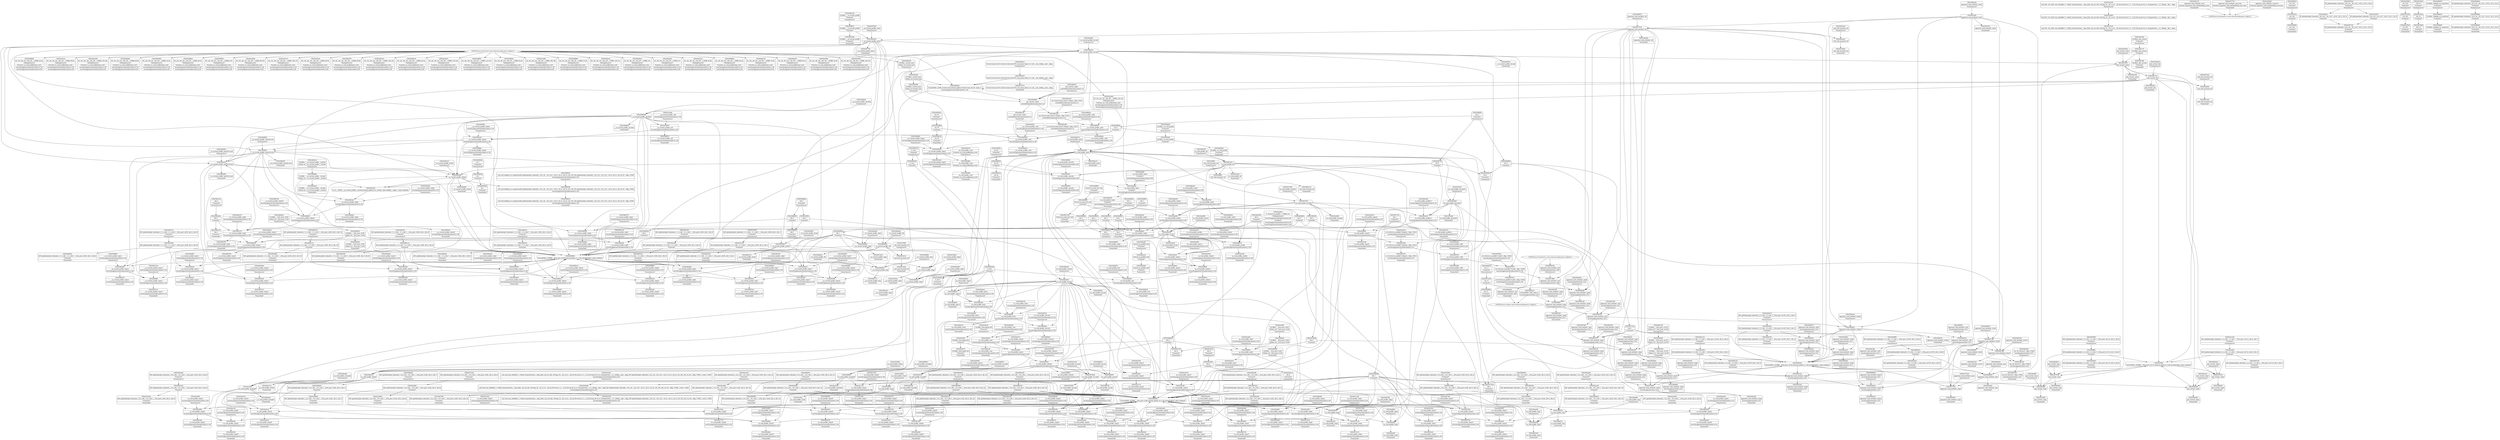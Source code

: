digraph {
	CE0x5405260 [shape=record,shape=Mrecord,label="{CE0x5405260|__aa_current_profile:_entry}"]
	CE0x54b7570 [shape=record,shape=Mrecord,label="{CE0x54b7570|aa_cred_profile:_tmp28|security/apparmor/include/context.h,100|*SummSource*}"]
	CE0x5484900 [shape=record,shape=Mrecord,label="{CE0x5484900|__aa_current_profile:_tmp1}"]
	CE0x548a6e0 [shape=record,shape=Mrecord,label="{CE0x548a6e0|__aa_current_profile:_tmp8|security/apparmor/include/context.h,138|*SummSink*}"]
	CE0x5481a10 [shape=record,shape=Mrecord,label="{CE0x5481a10|i64*_getelementptr_inbounds_(_5_x_i64_,_5_x_i64_*___llvm_gcov_ctr105,_i64_0,_i64_4)|*Constant*|*SummSource*}"]
	CE0x54cd0f0 [shape=record,shape=Mrecord,label="{CE0x54cd0f0|aa_cred_profile:_if.end}"]
	CE0x5485dc0 [shape=record,shape=Mrecord,label="{CE0x5485dc0|44:_i32,_48:_i16,_128:_i8*,_:_CMRE_4,8_|*MultipleSource*|Function::aa_cred_profile&Arg::cred::|security/apparmor/include/context.h,138|security/apparmor/include/context.h,99}"]
	CE0x54846f0 [shape=record,shape=Mrecord,label="{CE0x54846f0|aa_cred_profile:_tmp|*SummSource*}"]
	CE0x549bc80 [shape=record,shape=Mrecord,label="{CE0x549bc80|i64*_getelementptr_inbounds_(_16_x_i64_,_16_x_i64_*___llvm_gcov_ctr46,_i64_0,_i64_7)|*Constant*|*SummSource*}"]
	CE0x546eb70 [shape=record,shape=Mrecord,label="{CE0x546eb70|apparmor_task_setrlimit:_tmp|*SummSource*}"]
	CE0x54dd630 [shape=record,shape=Mrecord,label="{CE0x54dd630|aa_cred_profile:_lnot|security/apparmor/include/context.h,100|*SummSink*}"]
	CE0x54b6190 [shape=record,shape=Mrecord,label="{CE0x54b6190|aa_cred_profile:_tmp26|security/apparmor/include/context.h,100}"]
	CE0x5488820 [shape=record,shape=Mrecord,label="{CE0x5488820|__aa_current_profile:_call3|security/apparmor/include/context.h,138|*SummSource*}"]
	CE0x5405180 [shape=record,shape=Mrecord,label="{CE0x5405180|GLOBAL:___aa_current_profile|*Constant*|*SummSink*}"]
	CE0x54ce410 [shape=record,shape=Mrecord,label="{CE0x54ce410|aa_cred_profile:_tmp7|security/apparmor/include/context.h,100|*SummSink*}"]
	CE0x54af460 [shape=record,shape=Mrecord,label="{CE0x54af460|aa_cred_profile:_tmp12|security/apparmor/include/context.h,100|*SummSource*}"]
	CE0x5472600 [shape=record,shape=Mrecord,label="{CE0x5472600|i64*_getelementptr_inbounds_(_16_x_i64_,_16_x_i64_*___llvm_gcov_ctr46,_i64_0,_i64_4)|*Constant*|*SummSource*}"]
	CE0x54b09f0 [shape=record,shape=Mrecord,label="{CE0x54b09f0|%struct.aa_task_cxt*_null|*Constant*}"]
	CE0x54dafd0 [shape=record,shape=Mrecord,label="{CE0x54dafd0|aa_cred_profile:_lnot3|security/apparmor/include/context.h,100}"]
	CE0x5495250 [shape=record,shape=Mrecord,label="{CE0x5495250|i64*_getelementptr_inbounds_(_11_x_i64_,_11_x_i64_*___llvm_gcov_ctr58,_i64_0,_i64_8)|*Constant*|*SummSink*}"]
	CE0x54cd700 [shape=record,shape=Mrecord,label="{CE0x54cd700|aa_cred_profile:_do.body5|*SummSink*}"]
	CE0x54603f0 [shape=record,shape=Mrecord,label="{CE0x54603f0|apparmor_task_setrlimit:_tmp3|security/apparmor/lsm.c,612|*SummSource*}"]
	CE0x5481ce0 [shape=record,shape=Mrecord,label="{CE0x5481ce0|apparmor_task_setrlimit:_tmp9|security/apparmor/lsm.c,615}"]
	CE0x548d5b0 [shape=record,shape=Mrecord,label="{CE0x548d5b0|__aa_current_profile:_tmp4|security/apparmor/include/context.h,138}"]
	CE0x54cec90 [shape=record,shape=Mrecord,label="{CE0x54cec90|aa_cred_profile:_lor.rhs}"]
	CE0x54c5180 [shape=record,shape=Mrecord,label="{CE0x54c5180|void_(i8*,_i32,_i64)*_asm_sideeffect_1:_09ud2_0A.pushsection___bug_table,_22a_22_0A2:_09.long_1b_-_2b,_$_0:c_-_2b_0A_09.word_$_1:c_,_0_0A_09.org_2b+$_2:c_0A.popsection_,_i,i,i,_dirflag_,_fpsr_,_flags_|*SummSource*}"]
	CE0x549f810 [shape=record,shape=Mrecord,label="{CE0x549f810|__aa_current_profile:_call|security/apparmor/include/context.h,138|*SummSink*}"]
	CE0x5492260 [shape=record,shape=Mrecord,label="{CE0x5492260|__aa_current_profile:_call4|security/apparmor/include/context.h,138|*SummSink*}"]
	CE0x54860e0 [shape=record,shape=Mrecord,label="{CE0x54860e0|i64*_getelementptr_inbounds_(_11_x_i64_,_11_x_i64_*___llvm_gcov_ctr58,_i64_0,_i64_6)|*Constant*|*SummSink*}"]
	CE0x548e230 [shape=record,shape=Mrecord,label="{CE0x548e230|__aa_current_profile:_tmp5|security/apparmor/include/context.h,138|*SummSink*}"]
	CE0x54691b0 [shape=record,shape=Mrecord,label="{CE0x54691b0|apparmor_task_setrlimit:_mode|security/apparmor/lsm.c,612|*SummSource*}"]
	CE0x54b31c0 [shape=record,shape=Mrecord,label="{CE0x54b31c0|apparmor_task_setrlimit:_task|Function::apparmor_task_setrlimit&Arg::task::|*SummSink*}"]
	CE0x5468a00 [shape=record,shape=Mrecord,label="{CE0x5468a00|apparmor_task_setrlimit:_tmp7|security/apparmor/lsm.c,613}"]
	CE0x546c790 [shape=record,shape=Mrecord,label="{CE0x546c790|GLOBAL:___llvm_gcov_ctr105|Global_var:__llvm_gcov_ctr105|*SummSource*}"]
	CE0x54c7710 [shape=record,shape=Mrecord,label="{CE0x54c7710|aa_cred_profile:_tmp20|security/apparmor/include/context.h,100|*SummSink*}"]
	CE0x5492db0 [shape=record,shape=Mrecord,label="{CE0x5492db0|aa_cred_profile:_cred|Function::aa_cred_profile&Arg::cred::}"]
	CE0x54db5a0 [shape=record,shape=Mrecord,label="{CE0x54db5a0|aa_cred_profile:_lnot.ext|security/apparmor/include/context.h,100}"]
	CE0x5464aa0 [shape=record,shape=Mrecord,label="{CE0x5464aa0|apparmor_task_setrlimit:_if.then|*SummSource*}"]
	CE0x54b4300 [shape=record,shape=Mrecord,label="{CE0x54b4300|aa_cred_profile:_tmp23|security/apparmor/include/context.h,100|*SummSink*}"]
	CE0x546ca90 [shape=record,shape=Mrecord,label="{CE0x546ca90|_call_void_mcount()_#2|*SummSource*}"]
	CE0x54d8a00 [shape=record,shape=Mrecord,label="{CE0x54d8a00|aa_cred_profile:_tmp6|security/apparmor/include/context.h,100|*SummSink*}"]
	CE0x5494a00 [shape=record,shape=Mrecord,label="{CE0x5494a00|__aa_current_profile:_tmp21|security/apparmor/include/context.h,138}"]
	CE0x5498e80 [shape=record,shape=Mrecord,label="{CE0x5498e80|__aa_current_profile:_tmp16|security/apparmor/include/context.h,138|*SummSink*}"]
	CE0x5490a90 [shape=record,shape=Mrecord,label="{CE0x5490a90|get_current:_tmp2|*SummSink*}"]
	CE0x54dabe0 [shape=record,shape=Mrecord,label="{CE0x54dabe0|aa_cred_profile:_lnot2|security/apparmor/include/context.h,100|*SummSink*}"]
	CE0x54c7ef0 [shape=record,shape=Mrecord,label="{CE0x54c7ef0|aa_cred_profile:_tmp21|security/apparmor/include/context.h,100|*SummSink*}"]
	CE0x548e3a0 [shape=record,shape=Mrecord,label="{CE0x548e3a0|__aa_current_profile:_tmp8|security/apparmor/include/context.h,138}"]
	CE0x545fe90 [shape=record,shape=Mrecord,label="{CE0x545fe90|i32_138|*Constant*|*SummSink*}"]
	CE0x5485cf0 [shape=record,shape=Mrecord,label="{CE0x5485cf0|44:_i32,_48:_i16,_128:_i8*,_:_CMRE_0,4_|*MultipleSource*|Function::aa_cred_profile&Arg::cred::|security/apparmor/include/context.h,138|security/apparmor/include/context.h,99}"]
	CE0x548c470 [shape=record,shape=Mrecord,label="{CE0x548c470|__aa_current_profile:_tmp9|security/apparmor/include/context.h,138|*SummSource*}"]
	CE0x545fd10 [shape=record,shape=Mrecord,label="{CE0x545fd10|i32_138|*Constant*|*SummSource*}"]
	CE0x5471a40 [shape=record,shape=Mrecord,label="{CE0x5471a40|aa_cred_profile:_tmp8|security/apparmor/include/context.h,100|*SummSource*}"]
	CE0x54b0f80 [shape=record,shape=Mrecord,label="{CE0x54b0f80|%struct.aa_task_cxt*_null|*Constant*|*SummSource*}"]
	CE0x54db150 [shape=record,shape=Mrecord,label="{CE0x54db150|aa_cred_profile:_lnot3|security/apparmor/include/context.h,100|*SummSource*}"]
	CE0x5496f10 [shape=record,shape=Mrecord,label="{CE0x5496f10|i8*_getelementptr_inbounds_(_36_x_i8_,_36_x_i8_*_.str12,_i32_0,_i32_0)|*Constant*}"]
	CE0x546c720 [shape=record,shape=Mrecord,label="{CE0x546c720|i64_0|*Constant*|*SummSink*}"]
	CE0x54c69f0 [shape=record,shape=Mrecord,label="{CE0x54c69f0|aa_cred_profile:_tmp19|security/apparmor/include/context.h,100|*SummSource*}"]
	CE0x5492820 [shape=record,shape=Mrecord,label="{CE0x5492820|GLOBAL:_aa_cred_profile|*Constant*|*SummSource*}"]
	CE0x54d6f40 [shape=record,shape=Mrecord,label="{CE0x54d6f40|aa_cred_profile:_do.body5}"]
	CE0x549e490 [shape=record,shape=Mrecord,label="{CE0x549e490|GLOBAL:_current_task|Global_var:current_task|*SummSource*}"]
	CE0x548d840 [shape=record,shape=Mrecord,label="{CE0x548d840|__aa_current_profile:_tmp4|security/apparmor/include/context.h,138|*SummSink*}"]
	"CONST[source:0(mediator),value:2(dynamic)][purpose:{subject}]"
	CE0x54b0b50 [shape=record,shape=Mrecord,label="{CE0x54b0b50|aa_cred_profile:_tmp5|security/apparmor/include/context.h,99|*SummSink*}"]
	CE0x5468cd0 [shape=record,shape=Mrecord,label="{CE0x5468cd0|apparmor_task_setrlimit:_tmp8|security/apparmor/lsm.c,613|*SummSink*}"]
	CE0x5467400 [shape=record,shape=Mrecord,label="{CE0x5467400|apparmor_task_setrlimit:_cmp|security/apparmor/lsm.c,612|*SummSource*}"]
	CE0x54cdd40 [shape=record,shape=Mrecord,label="{CE0x54cdd40|aa_cred_profile:_tmp29|security/apparmor/include/context.h,100|*SummSink*}"]
	CE0x5492f80 [shape=record,shape=Mrecord,label="{CE0x5492f80|aa_cred_profile:_cred|Function::aa_cred_profile&Arg::cred::|*SummSink*}"]
	CE0x546cdd0 [shape=record,shape=Mrecord,label="{CE0x546cdd0|apparmor_task_setrlimit:_tmp8|security/apparmor/lsm.c,613|*SummSource*}"]
	CE0x5492020 [shape=record,shape=Mrecord,label="{CE0x5492020|__aa_current_profile:_call4|security/apparmor/include/context.h,138|*SummSource*}"]
	CE0x549f8d0 [shape=record,shape=Mrecord,label="{CE0x549f8d0|__aa_current_profile:_tobool|security/apparmor/include/context.h,138|*SummSink*}"]
	CE0x54c4d80 [shape=record,shape=Mrecord,label="{CE0x54c4d80|void_(i8*,_i32,_i64)*_asm_sideeffect_1:_09ud2_0A.pushsection___bug_table,_22a_22_0A2:_09.long_1b_-_2b,_$_0:c_-_2b_0A_09.word_$_1:c_,_0_0A_09.org_2b+$_2:c_0A.popsection_,_i,i,i,_dirflag_,_fpsr_,_flags_}"]
	CE0x54c41e0 [shape=record,shape=Mrecord,label="{CE0x54c41e0|_call_void_asm_sideeffect_1:_09ud2_0A.pushsection___bug_table,_22a_22_0A2:_09.long_1b_-_2b,_$_0:c_-_2b_0A_09.word_$_1:c_,_0_0A_09.org_2b+$_2:c_0A.popsection_,_i,i,i,_dirflag_,_fpsr_,_flags_(i8*_getelementptr_inbounds_(_36_x_i8_,_36_x_i8_*_.str12,_i32_0,_i32_0),_i32_100,_i64_12)_#2,_!dbg_!15490,_!srcloc_!15493|security/apparmor/include/context.h,100|*SummSink*}"]
	CE0x54914b0 [shape=record,shape=Mrecord,label="{CE0x54914b0|GLOBAL:_get_current|*Constant*|*SummSink*}"]
	CE0x54b1830 [shape=record,shape=Mrecord,label="{CE0x54b1830|aa_cred_profile:_tmp31|security/apparmor/include/context.h,100}"]
	CE0x54cf120 [shape=record,shape=Mrecord,label="{CE0x54cf120|44:_i32,_48:_i16,_128:_i8*,_:_CMRE_44,48_|*MultipleSource*|Function::aa_cred_profile&Arg::cred::|security/apparmor/include/context.h,138|security/apparmor/include/context.h,99}"]
	CE0x549ee10 [shape=record,shape=Mrecord,label="{CE0x549ee10|__aa_current_profile:_tmp3|*SummSink*}"]
	CE0x54cd840 [shape=record,shape=Mrecord,label="{CE0x54cd840|aa_cred_profile:_do.end10}"]
	CE0x546f9b0 [shape=record,shape=Mrecord,label="{CE0x546f9b0|__aa_current_profile:_land.lhs.true|*SummSource*}"]
	CE0x5486ff0 [shape=record,shape=Mrecord,label="{CE0x5486ff0|__aa_current_profile:_tmp12|security/apparmor/include/context.h,138}"]
	CE0x54b4e60 [shape=record,shape=Mrecord,label="{CE0x54b4e60|aa_cred_profile:_tmp24|security/apparmor/include/context.h,100|*SummSink*}"]
	CE0x548cd10 [shape=record,shape=Mrecord,label="{CE0x548cd10|__aa_current_profile:_land.lhs.true2}"]
	CE0x549d560 [shape=record,shape=Mrecord,label="{CE0x549d560|44:_i32,_48:_i16,_128:_i8*,_:_CMRE_24,28_|*MultipleSource*|Function::aa_cred_profile&Arg::cred::|security/apparmor/include/context.h,138|security/apparmor/include/context.h,99}"]
	CE0x54bd130 [shape=record,shape=Mrecord,label="{CE0x54bd130|44:_i32,_48:_i16,_128:_i8*,_:_CMRE_72,80_|*MultipleSource*|Function::aa_cred_profile&Arg::cred::|security/apparmor/include/context.h,138|security/apparmor/include/context.h,99}"]
	CE0x54615c0 [shape=record,shape=Mrecord,label="{CE0x54615c0|apparmor_task_setrlimit:_entry|*SummSink*}"]
	CE0x5477d30 [shape=record,shape=Mrecord,label="{CE0x5477d30|i64_1|*Constant*|*SummSink*}"]
	CE0x54c8c70 [shape=record,shape=Mrecord,label="{CE0x54c8c70|GLOBAL:_llvm.expect.i64|*Constant*|*SummSink*}"]
	CE0x5469060 [shape=record,shape=Mrecord,label="{CE0x5469060|i32_0|*Constant*|*SummSink*}"]
	CE0x54dc730 [shape=record,shape=Mrecord,label="{CE0x54dc730|i32_0|*Constant*}"]
	CE0x54c59a0 [shape=record,shape=Mrecord,label="{CE0x54c59a0|i32_100|*Constant*|*SummSink*}"]
	CE0x54bcef0 [shape=record,shape=Mrecord,label="{CE0x54bcef0|44:_i32,_48:_i16,_128:_i8*,_:_CMRE_64,72_|*MultipleSource*|Function::aa_cred_profile&Arg::cred::|security/apparmor/include/context.h,138|security/apparmor/include/context.h,99}"]
	CE0x5494030 [shape=record,shape=Mrecord,label="{CE0x5494030|i32_78|*Constant*|*SummSink*}"]
	CE0x548a550 [shape=record,shape=Mrecord,label="{CE0x548a550|__aa_current_profile:_tmp8|security/apparmor/include/context.h,138|*SummSource*}"]
	CE0x54c98c0 [shape=record,shape=Mrecord,label="{CE0x54c98c0|aa_cred_profile:_tobool4|security/apparmor/include/context.h,100|*SummSink*}"]
	CE0x546dbd0 [shape=record,shape=Mrecord,label="{CE0x546dbd0|i32_11|*Constant*|*SummSink*}"]
	CE0x54d8f20 [shape=record,shape=Mrecord,label="{CE0x54d8f20|aa_cred_profile:_tmp7|security/apparmor/include/context.h,100}"]
	CE0x54c83e0 [shape=record,shape=Mrecord,label="{CE0x54c83e0|_call_void_asm_sideeffect_1:_09ud2_0A.pushsection___bug_table,_22a_22_0A2:_09.long_1b_-_2b,_$_0:c_-_2b_0A_09.word_$_1:c_,_0_0A_09.org_2b+$_2:c_0A.popsection_,_i,i,i,_dirflag_,_fpsr_,_flags_(i8*_getelementptr_inbounds_(_36_x_i8_,_36_x_i8_*_.str12,_i32_0,_i32_0),_i32_100,_i64_12)_#2,_!dbg_!15490,_!srcloc_!15493|security/apparmor/include/context.h,100|*SummSource*}"]
	CE0x549e010 [shape=record,shape=Mrecord,label="{CE0x549e010|i64*_getelementptr_inbounds_(_11_x_i64_,_11_x_i64_*___llvm_gcov_ctr58,_i64_0,_i64_0)|*Constant*}"]
	"CONST[source:0(mediator),value:2(dynamic)][purpose:{object}]"
	CE0x54c9c50 [shape=record,shape=Mrecord,label="{CE0x54c9c50|i64_6|*Constant*|*SummSource*}"]
	CE0x54afb60 [shape=record,shape=Mrecord,label="{CE0x54afb60|aa_cred_profile:_tmp3|*SummSource*}"]
	CE0x54b59b0 [shape=record,shape=Mrecord,label="{CE0x54b59b0|i64*_getelementptr_inbounds_(_16_x_i64_,_16_x_i64_*___llvm_gcov_ctr46,_i64_0,_i64_12)|*Constant*}"]
	CE0x5499a30 [shape=record,shape=Mrecord,label="{CE0x5499a30|_call_void_lockdep_rcu_suspicious(i8*_getelementptr_inbounds_(_36_x_i8_,_36_x_i8_*_.str12,_i32_0,_i32_0),_i32_138,_i8*_getelementptr_inbounds_(_45_x_i8_,_45_x_i8_*_.str14,_i32_0,_i32_0))_#7,_!dbg_!15483|security/apparmor/include/context.h,138|*SummSink*}"]
	CE0x5472110 [shape=record,shape=Mrecord,label="{CE0x5472110|aa_cred_profile:_tmp9|security/apparmor/include/context.h,100|*SummSink*}"]
	CE0x54b1e50 [shape=record,shape=Mrecord,label="{CE0x54b1e50|i64*_getelementptr_inbounds_(_16_x_i64_,_16_x_i64_*___llvm_gcov_ctr46,_i64_0,_i64_15)|*Constant*}"]
	CE0x549dd40 [shape=record,shape=Mrecord,label="{CE0x549dd40|__aa_current_profile:_do.body}"]
	CE0x5483b90 [shape=record,shape=Mrecord,label="{CE0x5483b90|__aa_current_profile:_if.then}"]
	CE0x54b68c0 [shape=record,shape=Mrecord,label="{CE0x54b68c0|aa_cred_profile:_tmp27|security/apparmor/include/context.h,100|*SummSource*}"]
	CE0x548c370 [shape=record,shape=Mrecord,label="{CE0x548c370|__aa_current_profile:_tmp9|security/apparmor/include/context.h,138}"]
	CE0x547d240 [shape=record,shape=Mrecord,label="{CE0x547d240|__aa_current_profile:_tmp2}"]
	CE0x5480c40 [shape=record,shape=Mrecord,label="{CE0x5480c40|_ret_i32_%error.0,_!dbg_!15482|security/apparmor/lsm.c,615}"]
	CE0x54dd470 [shape=record,shape=Mrecord,label="{CE0x54dd470|aa_cred_profile:_lnot|security/apparmor/include/context.h,100|*SummSource*}"]
	CE0x546ee90 [shape=record,shape=Mrecord,label="{CE0x546ee90|apparmor_task_setrlimit:_bb|*SummSink*}"]
	CE0x548c270 [shape=record,shape=Mrecord,label="{CE0x548c270|i64_4|*Constant*|*SummSink*}"]
	CE0x5495ab0 [shape=record,shape=Mrecord,label="{CE0x5495ab0|i1_true|*Constant*}"]
	CE0x549cbf0 [shape=record,shape=Mrecord,label="{CE0x549cbf0|__aa_current_profile:_tmp17|security/apparmor/include/context.h,138|*SummSink*}"]
	CE0x54dc560 [shape=record,shape=Mrecord,label="{CE0x54dc560|aa_cred_profile:_tmp2}"]
	CE0x54b6a80 [shape=record,shape=Mrecord,label="{CE0x54b6a80|aa_cred_profile:_tmp27|security/apparmor/include/context.h,100|*SummSink*}"]
	CE0x54894c0 [shape=record,shape=Mrecord,label="{CE0x54894c0|__aa_current_profile:_tmp7|security/apparmor/include/context.h,138}"]
	CE0x5484480 [shape=record,shape=Mrecord,label="{CE0x5484480|i64*_getelementptr_inbounds_(_16_x_i64_,_16_x_i64_*___llvm_gcov_ctr46,_i64_0,_i64_0)|*Constant*|*SummSource*}"]
	CE0x5460460 [shape=record,shape=Mrecord,label="{CE0x5460460|GLOBAL:___llvm_gcov_ctr105|Global_var:__llvm_gcov_ctr105}"]
	CE0x546ebe0 [shape=record,shape=Mrecord,label="{CE0x546ebe0|COLLAPSED:_GCMRE___llvm_gcov_ctr105_internal_global_5_x_i64_zeroinitializer:_elem_0:default:}"]
	CE0x5473660 [shape=record,shape=Mrecord,label="{CE0x5473660|apparmor_task_setrlimit:_call|security/apparmor/lsm.c,609}"]
	CE0x547aa90 [shape=record,shape=Mrecord,label="{CE0x547aa90|__aa_current_profile:_call|security/apparmor/include/context.h,138|*SummSource*}"]
	CE0x54cdaf0 [shape=record,shape=Mrecord,label="{CE0x54cdaf0|aa_cred_profile:_tmp7|security/apparmor/include/context.h,100|*SummSource*}"]
	CE0x54b9040 [shape=record,shape=Mrecord,label="{CE0x54b9040|aa_cred_profile:_tmp30|security/apparmor/include/context.h,100}"]
	CE0x549cd60 [shape=record,shape=Mrecord,label="{CE0x549cd60|i64*_getelementptr_inbounds_(_11_x_i64_,_11_x_i64_*___llvm_gcov_ctr58,_i64_0,_i64_10)|*Constant*|*SummSink*}"]
	CE0x5470000 [shape=record,shape=Mrecord,label="{CE0x5470000|apparmor_task_setrlimit:_tmp6|security/apparmor/lsm.c,612}"]
	CE0x549bf20 [shape=record,shape=Mrecord,label="{CE0x549bf20|__aa_current_profile:_tmp20|security/apparmor/include/context.h,138|*SummSource*}"]
	CE0x54c7c10 [shape=record,shape=Mrecord,label="{CE0x54c7c10|aa_cred_profile:_tmp21|security/apparmor/include/context.h,100}"]
	CE0x54cc830 [shape=record,shape=Mrecord,label="{CE0x54cc830|aa_cred_profile:_tmp15|security/apparmor/include/context.h,100|*SummSink*}"]
	CE0x54c8e30 [shape=record,shape=Mrecord,label="{CE0x54c8e30|GLOBAL:_llvm.expect.i64|*Constant*|*SummSource*}"]
	CE0x546db10 [shape=record,shape=Mrecord,label="{CE0x546db10|apparmor_task_setrlimit:_if.then}"]
	CE0x546b4b0 [shape=record,shape=Mrecord,label="{CE0x546b4b0|__aa_current_profile:_bb|*SummSource*}"]
	CE0x5474c20 [shape=record,shape=Mrecord,label="{CE0x5474c20|aa_cred_profile:_do.cond|*SummSource*}"]
	CE0x5483490 [shape=record,shape=Mrecord,label="{CE0x5483490|i64*_getelementptr_inbounds_(_16_x_i64_,_16_x_i64_*___llvm_gcov_ctr46,_i64_0,_i64_1)|*Constant*|*SummSource*}"]
	CE0x547dd20 [shape=record,shape=Mrecord,label="{CE0x547dd20|_call_void_mcount()_#2|*SummSink*}"]
	CE0x546dc40 [shape=record,shape=Mrecord,label="{CE0x546dc40|i32_11|*Constant*|*SummSource*}"]
	CE0x54dbc80 [shape=record,shape=Mrecord,label="{CE0x54dbc80|aa_cred_profile:_conv|security/apparmor/include/context.h,100|*SummSource*}"]
	CE0x549ed00 [shape=record,shape=Mrecord,label="{CE0x549ed00|__aa_current_profile:_tmp3|*SummSource*}"]
	CE0x54ab1c0 [shape=record,shape=Mrecord,label="{CE0x54ab1c0|get_current:_tmp3|*SummSource*}"]
	CE0x549f490 [shape=record,shape=Mrecord,label="{CE0x549f490|aa_cred_profile:_security|security/apparmor/include/context.h,99|*SummSource*}"]
	CE0x5477da0 [shape=record,shape=Mrecord,label="{CE0x5477da0|apparmor_task_setrlimit:_tmp1|*SummSource*}"]
	CE0x5466f70 [shape=record,shape=Mrecord,label="{CE0x5466f70|apparmor_task_setrlimit:_bb|*SummSource*}"]
	CE0x546a360 [shape=record,shape=Mrecord,label="{CE0x546a360|apparmor_task_setrlimit:_tmp6|security/apparmor/lsm.c,612|*SummSink*}"]
	CE0x5474e10 [shape=record,shape=Mrecord,label="{CE0x5474e10|_call_void_mcount()_#2}"]
	CE0x549b200 [shape=record,shape=Mrecord,label="{CE0x549b200|aa_cred_profile:_tmp16|security/apparmor/include/context.h,100|*SummSink*}"]
	CE0x54ce230 [shape=record,shape=Mrecord,label="{CE0x54ce230|i64*_getelementptr_inbounds_(_16_x_i64_,_16_x_i64_*___llvm_gcov_ctr46,_i64_0,_i64_14)|*Constant*|*SummSource*}"]
	CE0x548ce30 [shape=record,shape=Mrecord,label="{CE0x548ce30|__aa_current_profile:_tobool|security/apparmor/include/context.h,138}"]
	CE0x5481fb0 [shape=record,shape=Mrecord,label="{CE0x5481fb0|i64*_getelementptr_inbounds_(_5_x_i64_,_5_x_i64_*___llvm_gcov_ctr105,_i64_0,_i64_3)|*Constant*}"]
	CE0x54cf560 [shape=record,shape=Mrecord,label="{CE0x54cf560|44:_i32,_48:_i16,_128:_i8*,_:_CMRE_52,56_|*MultipleSource*|Function::aa_cred_profile&Arg::cred::|security/apparmor/include/context.h,138|security/apparmor/include/context.h,99}"]
	CE0x546c800 [shape=record,shape=Mrecord,label="{CE0x546c800|GLOBAL:___llvm_gcov_ctr105|Global_var:__llvm_gcov_ctr105|*SummSink*}"]
	CE0x54943f0 [shape=record,shape=Mrecord,label="{CE0x54943f0|__aa_current_profile:_cred|security/apparmor/include/context.h,138|*SummSource*}"]
	CE0x5481640 [shape=record,shape=Mrecord,label="{CE0x5481640|apparmor_task_setrlimit:_error.0|*SummSource*}"]
	CE0x546f8e0 [shape=record,shape=Mrecord,label="{CE0x546f8e0|__aa_current_profile:_land.lhs.true}"]
	CE0x54ae7d0 [shape=record,shape=Mrecord,label="{CE0x54ae7d0|aa_cred_profile:_profile|security/apparmor/include/context.h,100|*SummSink*}"]
	CE0x5469140 [shape=record,shape=Mrecord,label="{CE0x5469140|apparmor_task_setrlimit:_mode|security/apparmor/lsm.c,612|*SummSink*}"]
	CE0x54daae0 [shape=record,shape=Mrecord,label="{CE0x54daae0|aa_cred_profile:_lnot2|security/apparmor/include/context.h,100|*SummSource*}"]
	CE0x54db310 [shape=record,shape=Mrecord,label="{CE0x54db310|aa_cred_profile:_lnot3|security/apparmor/include/context.h,100|*SummSink*}"]
	CE0x54912d0 [shape=record,shape=Mrecord,label="{CE0x54912d0|GLOBAL:_get_current|*Constant*|*SummSource*}"]
	CE0x549b450 [shape=record,shape=Mrecord,label="{CE0x549b450|aa_cred_profile:_tmp17|security/apparmor/include/context.h,100}"]
	CE0x54c3050 [shape=record,shape=Mrecord,label="{CE0x54c3050|44:_i32,_48:_i16,_128:_i8*,_:_CMRE_144,152_|*MultipleSource*|Function::aa_cred_profile&Arg::cred::|security/apparmor/include/context.h,138|security/apparmor/include/context.h,99}"]
	CE0x5499950 [shape=record,shape=Mrecord,label="{CE0x5499950|_call_void_lockdep_rcu_suspicious(i8*_getelementptr_inbounds_(_36_x_i8_,_36_x_i8_*_.str12,_i32_0,_i32_0),_i32_138,_i8*_getelementptr_inbounds_(_45_x_i8_,_45_x_i8_*_.str14,_i32_0,_i32_0))_#7,_!dbg_!15483|security/apparmor/include/context.h,138}"]
	CE0x54c5d20 [shape=record,shape=Mrecord,label="{CE0x54c5d20|i64_12|*Constant*|*SummSource*}"]
	CE0x549db60 [shape=record,shape=Mrecord,label="{CE0x549db60|44:_i32,_48:_i16,_128:_i8*,_:_CMRE_40,44_|*MultipleSource*|Function::aa_cred_profile&Arg::cred::|security/apparmor/include/context.h,138|security/apparmor/include/context.h,99}"]
	CE0x54af2c0 [shape=record,shape=Mrecord,label="{CE0x54af2c0|aa_cred_profile:_tmp12|security/apparmor/include/context.h,100}"]
	CE0x5489270 [shape=record,shape=Mrecord,label="{CE0x5489270|__aa_current_profile:_tmp6|security/apparmor/include/context.h,138|*SummSink*}"]
	CE0x5495450 [shape=record,shape=Mrecord,label="{CE0x5495450|__aa_current_profile:_tmp14|security/apparmor/include/context.h,138}"]
	CE0x546ab80 [shape=record,shape=Mrecord,label="{CE0x546ab80|i64_3|*Constant*|*SummSource*}"]
	CE0x549ebe0 [shape=record,shape=Mrecord,label="{CE0x549ebe0|__aa_current_profile:_tmp3}"]
	CE0x5484e30 [shape=record,shape=Mrecord,label="{CE0x5484e30|aa_cred_profile:_lor.end|*SummSource*}"]
	CE0x5467570 [shape=record,shape=Mrecord,label="{CE0x5467570|_ret_%struct.aa_profile*_%call4,_!dbg_!15494|security/apparmor/include/context.h,138|*SummSink*}"]
	CE0x5495c10 [shape=record,shape=Mrecord,label="{CE0x5495c10|i1_true|*Constant*|*SummSource*}"]
	CE0x5495710 [shape=record,shape=Mrecord,label="{CE0x5495710|__aa_current_profile:_tmp14|security/apparmor/include/context.h,138|*SummSink*}"]
	CE0x54c9fc0 [shape=record,shape=Mrecord,label="{CE0x54c9fc0|aa_cred_profile:_tmp14|security/apparmor/include/context.h,100}"]
	CE0x5486bf0 [shape=record,shape=Mrecord,label="{CE0x5486bf0|__aa_current_profile:_tmp11|security/apparmor/include/context.h,138|*SummSource*}"]
	CE0x5491cb0 [shape=record,shape=Mrecord,label="{CE0x5491cb0|__aa_current_profile:_tmp21|security/apparmor/include/context.h,138|*SummSink*}"]
	CE0x548a750 [shape=record,shape=Mrecord,label="{CE0x548a750|__aa_current_profile:_tmp9|security/apparmor/include/context.h,138|*SummSink*}"]
	CE0x54d88c0 [shape=record,shape=Mrecord,label="{CE0x54d88c0|aa_cred_profile:_tmp6|security/apparmor/include/context.h,100}"]
	CE0x54940a0 [shape=record,shape=Mrecord,label="{CE0x54940a0|i32_78|*Constant*|*SummSource*}"]
	CE0x54bea80 [shape=record,shape=Mrecord,label="{CE0x54bea80|aa_cred_profile:_do.body6|*SummSource*}"]
	CE0x5492980 [shape=record,shape=Mrecord,label="{CE0x5492980|aa_cred_profile:_entry}"]
	CE0x54d8da0 [shape=record,shape=Mrecord,label="{CE0x54d8da0|i64_0|*Constant*}"]
	CE0x5492540 [shape=record,shape=Mrecord,label="{CE0x5492540|GLOBAL:_aa_cred_profile|*Constant*}"]
	CE0x54b2e20 [shape=record,shape=Mrecord,label="{CE0x54b2e20|aa_cred_profile:_tmp33|security/apparmor/include/context.h,101|*SummSource*}"]
	CE0x549d2b0 [shape=record,shape=Mrecord,label="{CE0x549d2b0|__aa_current_profile:_tmp18|security/apparmor/include/context.h,138|*SummSink*}"]
	CE0x548d260 [shape=record,shape=Mrecord,label="{CE0x548d260|GLOBAL:___llvm_gcov_ctr58|Global_var:__llvm_gcov_ctr58|*SummSink*}"]
	CE0x54b3980 [shape=record,shape=Mrecord,label="{CE0x54b3980|aa_cred_profile:_tmp22|security/apparmor/include/context.h,100}"]
	CE0x54b4020 [shape=record,shape=Mrecord,label="{CE0x54b4020|aa_cred_profile:_tmp23|security/apparmor/include/context.h,100}"]
	CE0x5460530 [shape=record,shape=Mrecord,label="{CE0x5460530|apparmor_task_setrlimit:_tmp3|security/apparmor/lsm.c,612|*SummSink*}"]
	CE0x549e360 [shape=record,shape=Mrecord,label="{CE0x549e360|GLOBAL:_current_task|Global_var:current_task}"]
	CE0x54cc040 [shape=record,shape=Mrecord,label="{CE0x54cc040|aa_cred_profile:_tmp14|security/apparmor/include/context.h,100|*SummSource*}"]
	CE0x5483950 [shape=record,shape=Mrecord,label="{CE0x5483950|__aa_current_profile:_if.end|*SummSource*}"]
	CE0x54db720 [shape=record,shape=Mrecord,label="{CE0x54db720|aa_cred_profile:_lnot.ext|security/apparmor/include/context.h,100|*SummSource*}"]
	CE0x54c54e0 [shape=record,shape=Mrecord,label="{CE0x54c54e0|i64*_getelementptr_inbounds_(_16_x_i64_,_16_x_i64_*___llvm_gcov_ctr46,_i64_0,_i64_9)|*Constant*|*SummSink*}"]
	CE0x54b1640 [shape=record,shape=Mrecord,label="{CE0x54b1640|i64*_getelementptr_inbounds_(_16_x_i64_,_16_x_i64_*___llvm_gcov_ctr46,_i64_0,_i64_9)|*Constant*}"]
	CE0x5474ff0 [shape=record,shape=Mrecord,label="{CE0x5474ff0|COLLAPSED:_GCMRE___llvm_gcov_ctr112_internal_global_2_x_i64_zeroinitializer:_elem_0:default:}"]
	CE0x54b2950 [shape=record,shape=Mrecord,label="{CE0x54b2950|aa_cred_profile:_tmp33|security/apparmor/include/context.h,101|*SummSink*}"]
	CE0x546d680 [shape=record,shape=Mrecord,label="{CE0x546d680|apparmor_task_setrlimit:_tmp5|security/apparmor/lsm.c,612|*SummSink*}"]
	CE0x54dc0d0 [shape=record,shape=Mrecord,label="{CE0x54dc0d0|aa_cred_profile:_bb|*SummSource*}"]
	CE0x5468f90 [shape=record,shape=Mrecord,label="{CE0x5468f90|i32_0|*Constant*|*SummSource*}"]
	CE0x54b7ae0 [shape=record,shape=Mrecord,label="{CE0x54b7ae0|aa_cred_profile:_tmp29|security/apparmor/include/context.h,100}"]
	CE0x548db20 [shape=record,shape=Mrecord,label="{CE0x548db20|i64_0|*Constant*}"]
	CE0x54b78f0 [shape=record,shape=Mrecord,label="{CE0x54b78f0|i64*_getelementptr_inbounds_(_16_x_i64_,_16_x_i64_*___llvm_gcov_ctr46,_i64_0,_i64_14)|*Constant*|*SummSink*}"]
	CE0x5494200 [shape=record,shape=Mrecord,label="{CE0x5494200|__aa_current_profile:_cred|security/apparmor/include/context.h,138}"]
	CE0x54b1950 [shape=record,shape=Mrecord,label="{CE0x54b1950|aa_cred_profile:_tmp31|security/apparmor/include/context.h,100|*SummSource*}"]
	CE0x549e650 [shape=record,shape=Mrecord,label="{CE0x549e650|__aa_current_profile:_land.lhs.true2|*SummSource*}"]
	CE0x54c9740 [shape=record,shape=Mrecord,label="{CE0x54c9740|aa_cred_profile:_tobool4|security/apparmor/include/context.h,100|*SummSource*}"]
	CE0x548de40 [shape=record,shape=Mrecord,label="{CE0x548de40|GLOBAL:___llvm_gcov_ctr58|Global_var:__llvm_gcov_ctr58}"]
	CE0x548e7f0 [shape=record,shape=Mrecord,label="{CE0x548e7f0|__aa_current_profile:_tmp6|security/apparmor/include/context.h,138|*SummSource*}"]
	CE0x54c5820 [shape=record,shape=Mrecord,label="{CE0x54c5820|i32_100|*Constant*|*SummSource*}"]
	CE0x5491bf0 [shape=record,shape=Mrecord,label="{CE0x5491bf0|_ret_%struct.task_struct*_%tmp4,_!dbg_!15471|./arch/x86/include/asm/current.h,14|*SummSink*}"]
	CE0x5483420 [shape=record,shape=Mrecord,label="{CE0x5483420|i64*_getelementptr_inbounds_(_16_x_i64_,_16_x_i64_*___llvm_gcov_ctr46,_i64_0,_i64_1)|*Constant*}"]
	CE0x54d76f0 [shape=record,shape=Mrecord,label="{CE0x54d76f0|aa_cred_profile:_tmp10|security/apparmor/include/context.h,100}"]
	CE0x548d2d0 [shape=record,shape=Mrecord,label="{CE0x548d2d0|i64_3|*Constant*}"]
	CE0x54b5360 [shape=record,shape=Mrecord,label="{CE0x54b5360|aa_cred_profile:_tmp25|security/apparmor/include/context.h,100}"]
	CE0x549bb00 [shape=record,shape=Mrecord,label="{CE0x549bb00|i64*_getelementptr_inbounds_(_16_x_i64_,_16_x_i64_*___llvm_gcov_ctr46,_i64_0,_i64_7)|*Constant*}"]
	CE0x546c200 [shape=record,shape=Mrecord,label="{CE0x546c200|i64*_getelementptr_inbounds_(_11_x_i64_,_11_x_i64_*___llvm_gcov_ctr58,_i64_0,_i64_1)|*Constant*|*SummSink*}"]
	CE0x548b2b0 [shape=record,shape=Mrecord,label="{CE0x548b2b0|apparmor_task_setrlimit:_tmp10|security/apparmor/lsm.c,615}"]
	CE0x54d7c00 [shape=record,shape=Mrecord,label="{CE0x54d7c00|aa_cred_profile:_tmp11|security/apparmor/include/context.h,100}"]
	CE0x5407750 [shape=record,shape=Mrecord,label="{CE0x5407750|__aa_current_profile:_entry|*SummSink*}"]
	CE0x54b1160 [shape=record,shape=Mrecord,label="{CE0x54b1160|%struct.aa_task_cxt*_null|*Constant*|*SummSink*}"]
	CE0x546b440 [shape=record,shape=Mrecord,label="{CE0x546b440|__aa_current_profile:_bb}"]
	CE0x54c66b0 [shape=record,shape=Mrecord,label="{CE0x54c66b0|i64*_getelementptr_inbounds_(_16_x_i64_,_16_x_i64_*___llvm_gcov_ctr46,_i64_0,_i64_8)|*Constant*|*SummSink*}"]
	CE0x54cf7a0 [shape=record,shape=Mrecord,label="{CE0x54cf7a0|44:_i32,_48:_i16,_128:_i8*,_:_CMRE_56,64_|*MultipleSource*|Function::aa_cred_profile&Arg::cred::|security/apparmor/include/context.h,138|security/apparmor/include/context.h,99}"]
	CE0x54b0110 [shape=record,shape=Mrecord,label="{CE0x54b0110|_call_void_mcount()_#2|*SummSink*}"]
	CE0x5481950 [shape=record,shape=Mrecord,label="{CE0x5481950|i64*_getelementptr_inbounds_(_5_x_i64_,_5_x_i64_*___llvm_gcov_ctr105,_i64_0,_i64_4)|*Constant*}"]
	CE0x54c7a20 [shape=record,shape=Mrecord,label="{CE0x54c7a20|void_(i8*,_i32,_i64)*_asm_sideeffect_1:_09ud2_0A.pushsection___bug_table,_22a_22_0A2:_09.long_1b_-_2b,_$_0:c_-_2b_0A_09.word_$_1:c_,_0_0A_09.org_2b+$_2:c_0A.popsection_,_i,i,i,_dirflag_,_fpsr_,_flags_|*SummSink*}"]
	CE0x549a8c0 [shape=record,shape=Mrecord,label="{CE0x549a8c0|__aa_current_profile:_tmp19|security/apparmor/include/context.h,138|*SummSource*}"]
	CE0x5486780 [shape=record,shape=Mrecord,label="{CE0x5486780|__aa_current_profile:_tmp10|security/apparmor/include/context.h,138|*SummSink*}"]
	CE0x54daa50 [shape=record,shape=Mrecord,label="{CE0x54daa50|aa_cred_profile:_lnot2|security/apparmor/include/context.h,100}"]
	CE0x54c3290 [shape=record,shape=Mrecord,label="{CE0x54c3290|44:_i32,_48:_i16,_128:_i8*,_:_CMRE_152,160_|*MultipleSource*|Function::aa_cred_profile&Arg::cred::|security/apparmor/include/context.h,138|security/apparmor/include/context.h,99}"]
	CE0x548bdb0 [shape=record,shape=Mrecord,label="{CE0x548bdb0|i64_5|*Constant*|*SummSource*}"]
	CE0x546d8f0 [shape=record,shape=Mrecord,label="{CE0x546d8f0|i64*_getelementptr_inbounds_(_5_x_i64_,_5_x_i64_*___llvm_gcov_ctr105,_i64_0,_i64_0)|*Constant*|*SummSource*}"]
	CE0x549c340 [shape=record,shape=Mrecord,label="{CE0x549c340|i64*_getelementptr_inbounds_(_11_x_i64_,_11_x_i64_*___llvm_gcov_ctr58,_i64_0,_i64_9)|*Constant*|*SummSource*}"]
	CE0x548a5c0 [shape=record,shape=Mrecord,label="{CE0x548a5c0|0:_i8,_:_GCMR___aa_current_profile.__warned_internal_global_i8_0,_section_.data.unlikely_,_align_1:_elem_0:default:}"]
	CE0x54b4df0 [shape=record,shape=Mrecord,label="{CE0x54b4df0|aa_cred_profile:_tmp24|security/apparmor/include/context.h,100|*SummSource*}"]
	CE0x549c2d0 [shape=record,shape=Mrecord,label="{CE0x549c2d0|i64*_getelementptr_inbounds_(_11_x_i64_,_11_x_i64_*___llvm_gcov_ctr58,_i64_0,_i64_9)|*Constant*}"]
	CE0x546d790 [shape=record,shape=Mrecord,label="{CE0x546d790|apparmor_task_setrlimit:_cmp|security/apparmor/lsm.c,612}"]
	CE0x54bdff0 [shape=record,shape=Mrecord,label="{CE0x54bdff0|get_current:_tmp1|*SummSource*}"]
	CE0x54b14c0 [shape=record,shape=Mrecord,label="{CE0x54b14c0|aa_cred_profile:_bb}"]
	CE0x54c8260 [shape=record,shape=Mrecord,label="{CE0x54c8260|_call_void_asm_sideeffect_1:_09ud2_0A.pushsection___bug_table,_22a_22_0A2:_09.long_1b_-_2b,_$_0:c_-_2b_0A_09.word_$_1:c_,_0_0A_09.org_2b+$_2:c_0A.popsection_,_i,i,i,_dirflag_,_fpsr_,_flags_(i8*_getelementptr_inbounds_(_36_x_i8_,_36_x_i8_*_.str12,_i32_0,_i32_0),_i32_100,_i64_12)_#2,_!dbg_!15490,_!srcloc_!15493|security/apparmor/include/context.h,100}"]
	CE0x547d320 [shape=record,shape=Mrecord,label="{CE0x547d320|__aa_current_profile:_tmp2|*SummSink*}"]
	CE0x5498bc0 [shape=record,shape=Mrecord,label="{CE0x5498bc0|__aa_current_profile:_tmp16|security/apparmor/include/context.h,138}"]
	CE0x54078a0 [shape=record,shape=Mrecord,label="{CE0x54078a0|_ret_%struct.aa_profile*_%call4,_!dbg_!15494|security/apparmor/include/context.h,138|*SummSource*}"]
	CE0x5490380 [shape=record,shape=Mrecord,label="{CE0x5490380|GLOBAL:_current_task|Global_var:current_task|*SummSink*}"]
	CE0x5473020 [shape=record,shape=Mrecord,label="{CE0x5473020|aa_cred_profile:_do.body|*SummSource*}"]
	CE0x5469e40 [shape=record,shape=Mrecord,label="{CE0x5469e40|apparmor_task_setrlimit:_tmp4|security/apparmor/lsm.c,612|*SummSink*}"]
	CE0x54ceb60 [shape=record,shape=Mrecord,label="{CE0x54ceb60|aa_cred_profile:_do.body|*SummSink*}"]
	CE0x549f290 [shape=record,shape=Mrecord,label="{CE0x549f290|i32_22|*Constant*|*SummSource*}"]
	CE0x549f120 [shape=record,shape=Mrecord,label="{CE0x549f120|i32_22|*Constant*|*SummSink*}"]
	CE0x5482d00 [shape=record,shape=Mrecord,label="{CE0x5482d00|__aa_current_profile:_if.then|*SummSink*}"]
	CE0x548b8c0 [shape=record,shape=Mrecord,label="{CE0x548b8c0|__aa_current_profile:_tobool1|security/apparmor/include/context.h,138|*SummSink*}"]
	CE0x546af60 [shape=record,shape=Mrecord,label="{CE0x546af60|i64_2|*Constant*|*SummSource*}"]
	CE0x54b3ce0 [shape=record,shape=Mrecord,label="{CE0x54b3ce0|i64*_getelementptr_inbounds_(_16_x_i64_,_16_x_i64_*___llvm_gcov_ctr46,_i64_0,_i64_10)|*Constant*|*SummSink*}"]
	CE0x54bd5b0 [shape=record,shape=Mrecord,label="{CE0x54bd5b0|44:_i32,_48:_i16,_128:_i8*,_:_CMRE_88,89_|*MultipleSource*|Function::aa_cred_profile&Arg::cred::|security/apparmor/include/context.h,138|security/apparmor/include/context.h,99}"]
	CE0x54b3a60 [shape=record,shape=Mrecord,label="{CE0x54b3a60|aa_cred_profile:_tmp22|security/apparmor/include/context.h,100|*SummSink*}"]
	CE0x546daa0 [shape=record,shape=Mrecord,label="{CE0x546daa0|i64*_getelementptr_inbounds_(_5_x_i64_,_5_x_i64_*___llvm_gcov_ctr105,_i64_0,_i64_0)|*Constant*|*SummSink*}"]
	CE0x54d6fe0 [shape=record,shape=Mrecord,label="{CE0x54d6fe0|aa_cred_profile:_do.body5|*SummSource*}"]
	CE0x5495550 [shape=record,shape=Mrecord,label="{CE0x5495550|__aa_current_profile:_tmp14|security/apparmor/include/context.h,138|*SummSource*}"]
	CE0x5494270 [shape=record,shape=Mrecord,label="{CE0x5494270|aa_cred_profile:_entry|*SummSource*}"]
	CE0x5489b80 [shape=record,shape=Mrecord,label="{CE0x5489b80|GLOBAL:___aa_current_profile.__warned|Global_var:__aa_current_profile.__warned}"]
	CE0x54b6f70 [shape=record,shape=Mrecord,label="{CE0x54b6f70|i64*_getelementptr_inbounds_(_16_x_i64_,_16_x_i64_*___llvm_gcov_ctr46,_i64_0,_i64_13)|*Constant*|*SummSource*}"]
	CE0x549a850 [shape=record,shape=Mrecord,label="{CE0x549a850|__aa_current_profile:_tmp19|security/apparmor/include/context.h,138}"]
	CE0x5490810 [shape=record,shape=Mrecord,label="{CE0x5490810|__aa_current_profile:_tmp}"]
	CE0x54b6df0 [shape=record,shape=Mrecord,label="{CE0x54b6df0|i64*_getelementptr_inbounds_(_16_x_i64_,_16_x_i64_*___llvm_gcov_ctr46,_i64_0,_i64_13)|*Constant*}"]
	CE0x5490430 [shape=record,shape=Mrecord,label="{CE0x5490430|%struct.task_struct*_(%struct.task_struct**)*_asm_movq_%gs:$_1:P_,$0_,_r,im,_dirflag_,_fpsr_,_flags_}"]
	CE0x548e120 [shape=record,shape=Mrecord,label="{CE0x548e120|__aa_current_profile:_tmp5|security/apparmor/include/context.h,138|*SummSource*}"]
	CE0x5469700 [shape=record,shape=Mrecord,label="{CE0x5469700|apparmor_task_setrlimit:_call|security/apparmor/lsm.c,609|*SummSource*}"]
	CE0x5495dd0 [shape=record,shape=Mrecord,label="{CE0x5495dd0|i1_true|*Constant*|*SummSink*}"]
	CE0x5482850 [shape=record,shape=Mrecord,label="{CE0x5482850|44:_i32,_48:_i16,_128:_i8*,_:_CMRE_16,20_|*MultipleSource*|Function::aa_cred_profile&Arg::cred::|security/apparmor/include/context.h,138|security/apparmor/include/context.h,99}"]
	CE0x54af870 [shape=record,shape=Mrecord,label="{CE0x54af870|aa_cred_profile:_tobool1|security/apparmor/include/context.h,100|*SummSink*}"]
	CE0x54971d0 [shape=record,shape=Mrecord,label="{CE0x54971d0|i8*_getelementptr_inbounds_(_36_x_i8_,_36_x_i8_*_.str12,_i32_0,_i32_0)|*Constant*|*SummSink*}"]
	CE0x54b4670 [shape=record,shape=Mrecord,label="{CE0x54b4670|i64*_getelementptr_inbounds_(_16_x_i64_,_16_x_i64_*___llvm_gcov_ctr46,_i64_0,_i64_10)|*Constant*}"]
	CE0x54bddf0 [shape=record,shape=Mrecord,label="{CE0x54bddf0|i64*_getelementptr_inbounds_(_16_x_i64_,_16_x_i64_*___llvm_gcov_ctr46,_i64_0,_i64_0)|*Constant*|*SummSink*}"]
	CE0x5471770 [shape=record,shape=Mrecord,label="{CE0x5471770|apparmor_task_setrlimit:_new_rlim|Function::apparmor_task_setrlimit&Arg::new_rlim::|*SummSink*}"]
	CE0x5472f10 [shape=record,shape=Mrecord,label="{CE0x5472f10|aa_cred_profile:_do.body}"]
	CE0x54c63a0 [shape=record,shape=Mrecord,label="{CE0x54c63a0|aa_cred_profile:_tmp18|security/apparmor/include/context.h,100|*SummSink*}"]
	CE0x549f370 [shape=record,shape=Mrecord,label="{CE0x549f370|aa_cred_profile:_security|security/apparmor/include/context.h,99}"]
	CE0x5486460 [shape=record,shape=Mrecord,label="{CE0x5486460|__aa_current_profile:_tmp10|security/apparmor/include/context.h,138}"]
	CE0x5494fc0 [shape=record,shape=Mrecord,label="{CE0x5494fc0|__aa_current_profile:_tmp13|security/apparmor/include/context.h,138|*SummSink*}"]
	CE0x54af6a0 [shape=record,shape=Mrecord,label="{CE0x54af6a0|aa_cred_profile:_tmp12|security/apparmor/include/context.h,100|*SummSink*}"]
	CE0x546d130 [shape=record,shape=Mrecord,label="{CE0x546d130|i64*_getelementptr_inbounds_(_5_x_i64_,_5_x_i64_*___llvm_gcov_ctr105,_i64_0,_i64_4)|*Constant*|*SummSink*}"]
	CE0x54886c0 [shape=record,shape=Mrecord,label="{CE0x54886c0|__aa_current_profile:_call3|security/apparmor/include/context.h,138}"]
	CE0x54999c0 [shape=record,shape=Mrecord,label="{CE0x54999c0|_call_void_lockdep_rcu_suspicious(i8*_getelementptr_inbounds_(_36_x_i8_,_36_x_i8_*_.str12,_i32_0,_i32_0),_i32_138,_i8*_getelementptr_inbounds_(_45_x_i8_,_45_x_i8_*_.str14,_i32_0,_i32_0))_#7,_!dbg_!15483|security/apparmor/include/context.h,138|*SummSource*}"]
	CE0x54b2c60 [shape=record,shape=Mrecord,label="{CE0x54b2c60|aa_cred_profile:_tmp33|security/apparmor/include/context.h,101}"]
	CE0x5489620 [shape=record,shape=Mrecord,label="{CE0x5489620|__aa_current_profile:_tmp7|security/apparmor/include/context.h,138|*SummSource*}"]
	CE0x5490880 [shape=record,shape=Mrecord,label="{CE0x5490880|COLLAPSED:_GCMRE___llvm_gcov_ctr58_internal_global_11_x_i64_zeroinitializer:_elem_0:default:}"]
	CE0x546f0c0 [shape=record,shape=Mrecord,label="{CE0x546f0c0|aa_cred_profile:_do.end|*SummSource*}"]
	CE0x546f1d0 [shape=record,shape=Mrecord,label="{CE0x546f1d0|aa_cred_profile:_do.end|*SummSink*}"]
	CE0x549d6e0 [shape=record,shape=Mrecord,label="{CE0x549d6e0|44:_i32,_48:_i16,_128:_i8*,_:_CMRE_28,32_|*MultipleSource*|Function::aa_cred_profile&Arg::cred::|security/apparmor/include/context.h,138|security/apparmor/include/context.h,99}"]
	CE0x548ff90 [shape=record,shape=Mrecord,label="{CE0x548ff90|i64*_getelementptr_inbounds_(_2_x_i64_,_2_x_i64_*___llvm_gcov_ctr112,_i64_0,_i64_0)|*Constant*}"]
	CE0x54b5b30 [shape=record,shape=Mrecord,label="{CE0x54b5b30|i64*_getelementptr_inbounds_(_16_x_i64_,_16_x_i64_*___llvm_gcov_ctr46,_i64_0,_i64_12)|*Constant*|*SummSource*}"]
	CE0x54c4850 [shape=record,shape=Mrecord,label="{CE0x54c4850|i8*_getelementptr_inbounds_(_36_x_i8_,_36_x_i8_*_.str12,_i32_0,_i32_0)|*Constant*}"]
	CE0x5489ea0 [shape=record,shape=Mrecord,label="{CE0x5489ea0|GLOBAL:___aa_current_profile.__warned|Global_var:__aa_current_profile.__warned|*SummSink*}"]
	CE0x547aee0 [shape=record,shape=Mrecord,label="{CE0x547aee0|_call_void_mcount()_#2|*SummSink*}"]
	CE0x54ddb20 [shape=record,shape=Mrecord,label="{CE0x54ddb20|aa_cred_profile:_tmp13|*SummSink*}"]
	CE0x54c7630 [shape=record,shape=Mrecord,label="{CE0x54c7630|aa_cred_profile:_tmp20|security/apparmor/include/context.h,100}"]
	CE0x5460ab0 [shape=record,shape=Mrecord,label="{CE0x5460ab0|apparmor_task_setrlimit:_entry|*SummSource*}"]
	CE0x5475760 [shape=record,shape=Mrecord,label="{CE0x5475760|get_current:_tmp}"]
	CE0x549dee0 [shape=record,shape=Mrecord,label="{CE0x549dee0|__aa_current_profile:_do.body|*SummSink*}"]
	CE0x5483730 [shape=record,shape=Mrecord,label="{CE0x5483730|i64*_getelementptr_inbounds_(_2_x_i64_,_2_x_i64_*___llvm_gcov_ctr112,_i64_0,_i64_1)|*Constant*|*SummSink*}"]
	CE0x54b2560 [shape=record,shape=Mrecord,label="{CE0x54b2560|aa_cred_profile:_tmp32|security/apparmor/include/context.h,101}"]
	CE0x54a9290 [shape=record,shape=Mrecord,label="{CE0x54a9290|apparmor_task_setrlimit:_resource|Function::apparmor_task_setrlimit&Arg::resource::|*SummSink*}"]
	CE0x548c700 [shape=record,shape=Mrecord,label="{CE0x548c700|_ret_i32_%error.0,_!dbg_!15482|security/apparmor/lsm.c,615|*SummSink*}"]
	CE0x5485f40 [shape=record,shape=Mrecord,label="{CE0x5485f40|44:_i32,_48:_i16,_128:_i8*,_:_CMRE_8,16_|*MultipleSource*|Function::aa_cred_profile&Arg::cred::|security/apparmor/include/context.h,138|security/apparmor/include/context.h,99}"]
	CE0x547d2b0 [shape=record,shape=Mrecord,label="{CE0x547d2b0|__aa_current_profile:_tmp2|*SummSource*}"]
	CE0x54beb20 [shape=record,shape=Mrecord,label="{CE0x54beb20|aa_cred_profile:_do.body6|*SummSink*}"]
	CE0x54916d0 [shape=record,shape=Mrecord,label="{CE0x54916d0|get_current:_entry|*SummSource*}"]
	CE0x54a0190 [shape=record,shape=Mrecord,label="{CE0x54a0190|aa_cred_profile:_tmp34|security/apparmor/include/context.h,101|*SummSink*}"]
	CE0x5464640 [shape=record,shape=Mrecord,label="{CE0x5464640|apparmor_task_setrlimit:_if.end|*SummSource*}"]
	CE0x54dbf70 [shape=record,shape=Mrecord,label="{CE0x54dbf70|aa_cred_profile:_do.end8|*SummSource*}"]
	CE0x54afaf0 [shape=record,shape=Mrecord,label="{CE0x54afaf0|aa_cred_profile:_tmp3}"]
	CE0x54ada80 [shape=record,shape=Mrecord,label="{CE0x54ada80|44:_i32,_48:_i16,_128:_i8*,_:_CMRE_96,104_|*MultipleSource*|Function::aa_cred_profile&Arg::cred::|security/apparmor/include/context.h,138|security/apparmor/include/context.h,99}"]
	CE0x5490510 [shape=record,shape=Mrecord,label="{CE0x5490510|%struct.task_struct*_(%struct.task_struct**)*_asm_movq_%gs:$_1:P_,$0_,_r,im,_dirflag_,_fpsr_,_flags_|*SummSource*}"]
	CE0x5468ae0 [shape=record,shape=Mrecord,label="{CE0x5468ae0|apparmor_task_setrlimit:_tmp7|security/apparmor/lsm.c,613|*SummSink*}"]
	CE0x548b7b0 [shape=record,shape=Mrecord,label="{CE0x548b7b0|__aa_current_profile:_tobool1|security/apparmor/include/context.h,138|*SummSource*}"]
	CE0x54836a0 [shape=record,shape=Mrecord,label="{CE0x54836a0|get_current:_tmp|*SummSink*}"]
	CE0x5482070 [shape=record,shape=Mrecord,label="{CE0x5482070|i64*_getelementptr_inbounds_(_5_x_i64_,_5_x_i64_*___llvm_gcov_ctr105,_i64_0,_i64_3)|*Constant*|*SummSource*}"]
	CE0x54750d0 [shape=record,shape=Mrecord,label="{CE0x54750d0|get_current:_tmp1|*SummSink*}"]
	CE0x54693a0 [shape=record,shape=Mrecord,label="{CE0x54693a0|COLLAPSED:_CRE:_elem_0::|security/apparmor/lsm.c,612}"]
	CE0x5493220 [shape=record,shape=Mrecord,label="{CE0x5493220|_ret_%struct.aa_profile*_%tmp34,_!dbg_!15510|security/apparmor/include/context.h,101|*SummSource*}"]
	CE0x54dc5d0 [shape=record,shape=Mrecord,label="{CE0x54dc5d0|aa_cred_profile:_tmp2|*SummSource*}"]
	CE0x54b1b10 [shape=record,shape=Mrecord,label="{CE0x54b1b10|aa_cred_profile:_tmp31|security/apparmor/include/context.h,100|*SummSink*}"]
	CE0x54c62c0 [shape=record,shape=Mrecord,label="{CE0x54c62c0|aa_cred_profile:_tmp18|security/apparmor/include/context.h,100}"]
	CE0x5471f90 [shape=record,shape=Mrecord,label="{CE0x5471f90|aa_cred_profile:_tmp9|security/apparmor/include/context.h,100|*SummSource*}"]
	CE0x5471e10 [shape=record,shape=Mrecord,label="{CE0x5471e10|aa_cred_profile:_tmp9|security/apparmor/include/context.h,100}"]
	CE0x54c8af0 [shape=record,shape=Mrecord,label="{CE0x54c8af0|GLOBAL:_llvm.expect.i64|*Constant*}"]
	CE0x54ab280 [shape=record,shape=Mrecord,label="{CE0x54ab280|get_current:_tmp3|*SummSink*}"]
	CE0x5489ce0 [shape=record,shape=Mrecord,label="{CE0x5489ce0|GLOBAL:___aa_current_profile.__warned|Global_var:__aa_current_profile.__warned|*SummSource*}"]
	CE0x54876b0 [shape=record,shape=Mrecord,label="{CE0x54876b0|i64*_getelementptr_inbounds_(_11_x_i64_,_11_x_i64_*___llvm_gcov_ctr58,_i64_0,_i64_6)|*Constant*}"]
	CE0x5483160 [shape=record,shape=Mrecord,label="{CE0x5483160|aa_cred_profile:_tmp1|*SummSink*}"]
	CE0x548ee20 [shape=record,shape=Mrecord,label="{CE0x548ee20|get_current:_bb|*SummSink*}"]
	CE0x54c3710 [shape=record,shape=Mrecord,label="{CE0x54c3710|44:_i32,_48:_i16,_128:_i8*,_:_CMRE_168,176_|*MultipleSource*|Function::aa_cred_profile&Arg::cred::|security/apparmor/include/context.h,138|security/apparmor/include/context.h,99}"]
	CE0x549a930 [shape=record,shape=Mrecord,label="{CE0x549a930|__aa_current_profile:_tmp19|security/apparmor/include/context.h,138|*SummSink*}"]
	CE0x54c68d0 [shape=record,shape=Mrecord,label="{CE0x54c68d0|aa_cred_profile:_tmp19|security/apparmor/include/context.h,100}"]
	CE0x5469330 [shape=record,shape=Mrecord,label="{CE0x5469330|apparmor_task_setrlimit:_tmp2|security/apparmor/lsm.c,612|*SummSink*}"]
	CE0x5496630 [shape=record,shape=Mrecord,label="{CE0x5496630|GLOBAL:_lockdep_rcu_suspicious|*Constant*}"]
	CE0x54d7ea0 [shape=record,shape=Mrecord,label="{CE0x54d7ea0|aa_cred_profile:_tmp11|security/apparmor/include/context.h,100|*SummSink*}"]
	CE0x545fca0 [shape=record,shape=Mrecord,label="{CE0x545fca0|i32_138|*Constant*}"]
	CE0x54908f0 [shape=record,shape=Mrecord,label="{CE0x54908f0|__aa_current_profile:_tmp|*SummSource*}"]
	CE0x5474f80 [shape=record,shape=Mrecord,label="{CE0x5474f80|_call_void_mcount()_#2|*SummSource*}"]
	CE0x548edb0 [shape=record,shape=Mrecord,label="{CE0x548edb0|get_current:_bb|*SummSource*}"]
	CE0x54d7d20 [shape=record,shape=Mrecord,label="{CE0x54d7d20|aa_cred_profile:_tmp11|security/apparmor/include/context.h,100|*SummSource*}"]
	CE0x5490610 [shape=record,shape=Mrecord,label="{CE0x5490610|i64*_getelementptr_inbounds_(_11_x_i64_,_11_x_i64_*___llvm_gcov_ctr58,_i64_0,_i64_0)|*Constant*|*SummSource*}"]
	CE0x54b1fd0 [shape=record,shape=Mrecord,label="{CE0x54b1fd0|i64*_getelementptr_inbounds_(_16_x_i64_,_16_x_i64_*___llvm_gcov_ctr46,_i64_0,_i64_15)|*Constant*|*SummSource*}"]
	CE0x602af40 [shape=record,shape=Mrecord,label="{CE0x602af40|apparmor_task_setrlimit:_tmp|*SummSink*}"]
	CE0x549b790 [shape=record,shape=Mrecord,label="{CE0x549b790|aa_cred_profile:_tmp17|security/apparmor/include/context.h,100|*SummSink*}"]
	CE0x54af800 [shape=record,shape=Mrecord,label="{CE0x54af800|aa_cred_profile:_tobool1|security/apparmor/include/context.h,100}"]
	CE0x5486a90 [shape=record,shape=Mrecord,label="{CE0x5486a90|__aa_current_profile:_tmp11|security/apparmor/include/context.h,138}"]
	CE0x546b620 [shape=record,shape=Mrecord,label="{CE0x546b620|__aa_current_profile:_bb|*SummSink*}"]
	CE0x5496110 [shape=record,shape=Mrecord,label="{CE0x5496110|i64*_getelementptr_inbounds_(_11_x_i64_,_11_x_i64_*___llvm_gcov_ctr58,_i64_0,_i64_8)|*Constant*}"]
	CE0x54b47f0 [shape=record,shape=Mrecord,label="{CE0x54b47f0|i64*_getelementptr_inbounds_(_16_x_i64_,_16_x_i64_*___llvm_gcov_ctr46,_i64_0,_i64_10)|*Constant*|*SummSource*}"]
	CE0x54dbe40 [shape=record,shape=Mrecord,label="{CE0x54dbe40|aa_cred_profile:_conv|security/apparmor/include/context.h,100|*SummSink*}"]
	CE0x5310730 [shape=record,shape=Mrecord,label="{CE0x5310730|i64_2|*Constant*|*SummSink*}"]
	CE0x546c580 [shape=record,shape=Mrecord,label="{CE0x546c580|i64_0|*Constant*|*SummSource*}"]
	CE0x5496970 [shape=record,shape=Mrecord,label="{CE0x5496970|GLOBAL:_lockdep_rcu_suspicious|*Constant*|*SummSource*}"]
	CE0x54abe20 [shape=record,shape=Mrecord,label="{CE0x54abe20|aa_cred_profile:_tobool|security/apparmor/include/context.h,100|*SummSource*}"]
	CE0x54b39f0 [shape=record,shape=Mrecord,label="{CE0x54b39f0|aa_cred_profile:_tmp22|security/apparmor/include/context.h,100|*SummSource*}"]
	CE0x54da210 [shape=record,shape=Mrecord,label="{CE0x54da210|aa_cred_profile:_tmp|*SummSink*}"]
	CE0x5487810 [shape=record,shape=Mrecord,label="{CE0x5487810|i64*_getelementptr_inbounds_(_11_x_i64_,_11_x_i64_*___llvm_gcov_ctr58,_i64_0,_i64_6)|*Constant*|*SummSource*}"]
	CE0x54cf320 [shape=record,shape=Mrecord,label="{CE0x54cf320|44:_i32,_48:_i16,_128:_i8*,_:_CMRE_48,52_|*MultipleSource*|Function::aa_cred_profile&Arg::cred::|security/apparmor/include/context.h,138|security/apparmor/include/context.h,99}"]
	CE0x5480f10 [shape=record,shape=Mrecord,label="{CE0x5480f10|apparmor_task_setrlimit:_call1|security/apparmor/lsm.c,613|*SummSource*}"]
	CE0x54b4140 [shape=record,shape=Mrecord,label="{CE0x54b4140|aa_cred_profile:_tmp23|security/apparmor/include/context.h,100|*SummSource*}"]
	CE0x54c9af0 [shape=record,shape=Mrecord,label="{CE0x54c9af0|i64_6|*Constant*}"]
	CE0x546fa90 [shape=record,shape=Mrecord,label="{CE0x546fa90|__aa_current_profile:_land.lhs.true|*SummSink*}"]
	CE0x5492a10 [shape=record,shape=Mrecord,label="{CE0x5492a10|aa_cred_profile:_entry|*SummSink*}"]
	CE0x54cce20 [shape=record,shape=Mrecord,label="{CE0x54cce20|aa_cred_profile:_bb|*SummSink*}"]
	CE0x54dc020 [shape=record,shape=Mrecord,label="{CE0x54dc020|aa_cred_profile:_do.end8|*SummSink*}"]
	CE0x5499540 [shape=record,shape=Mrecord,label="{CE0x5499540|i8_1|*Constant*|*SummSink*}"]
	CE0x5469cf0 [shape=record,shape=Mrecord,label="{CE0x5469cf0|apparmor_task_setrlimit:_tmp4|security/apparmor/lsm.c,612|*SummSource*}"]
	CE0x54ae380 [shape=record,shape=Mrecord,label="{CE0x54ae380|44:_i32,_48:_i16,_128:_i8*,_:_CMRE_128,136_|*MultipleSource*|Function::aa_cred_profile&Arg::cred::|security/apparmor/include/context.h,138|security/apparmor/include/context.h,99}"]
	CE0x54dcac0 [shape=record,shape=Mrecord,label="{CE0x54dcac0|%struct.aa_profile*_null|*Constant*}"]
	CE0x54a0010 [shape=record,shape=Mrecord,label="{CE0x54a0010|aa_cred_profile:_tmp34|security/apparmor/include/context.h,101|*SummSource*}"]
	CE0x548d430 [shape=record,shape=Mrecord,label="{CE0x548d430|i64_2|*Constant*}"]
	CE0x54cdb80 [shape=record,shape=Mrecord,label="{CE0x54cdb80|aa_cred_profile:_tmp29|security/apparmor/include/context.h,100|*SummSource*}"]
	CE0x549e210 [shape=record,shape=Mrecord,label="{CE0x549e210|aa_cred_profile:_if.then}"]
	CE0x549b5d0 [shape=record,shape=Mrecord,label="{CE0x549b5d0|aa_cred_profile:_tmp17|security/apparmor/include/context.h,100|*SummSource*}"]
	CE0x546ca20 [shape=record,shape=Mrecord,label="{CE0x546ca20|_call_void_mcount()_#2}"]
	CE0x54835f0 [shape=record,shape=Mrecord,label="{CE0x54835f0|i64*_getelementptr_inbounds_(_2_x_i64_,_2_x_i64_*___llvm_gcov_ctr112,_i64_0,_i64_0)|*Constant*|*SummSource*}"]
	CE0x546d610 [shape=record,shape=Mrecord,label="{CE0x546d610|apparmor_task_setrlimit:_tmp5|security/apparmor/lsm.c,612|*SummSource*}"]
	CE0x5407640 [shape=record,shape=Mrecord,label="{CE0x5407640|__aa_current_profile:_entry|*SummSource*}"]
	CE0x548aee0 [shape=record,shape=Mrecord,label="{CE0x548aee0|apparmor_task_setrlimit:_tmp10|security/apparmor/lsm.c,615|*SummSink*}"]
	CE0x54da280 [shape=record,shape=Mrecord,label="{CE0x54da280|i64*_getelementptr_inbounds_(_16_x_i64_,_16_x_i64_*___llvm_gcov_ctr46,_i64_0,_i64_1)|*Constant*|*SummSink*}"]
	CE0x54ac190 [shape=record,shape=Mrecord,label="{CE0x54ac190|i64*_getelementptr_inbounds_(_2_x_i64_,_2_x_i64_*___llvm_gcov_ctr112,_i64_0,_i64_1)|*Constant*|*SummSource*}"]
	CE0x549d0f0 [shape=record,shape=Mrecord,label="{CE0x549d0f0|__aa_current_profile:_tmp18|security/apparmor/include/context.h,138|*SummSource*}"]
	CE0x5493f80 [shape=record,shape=Mrecord,label="{CE0x5493f80|i32_78|*Constant*}"]
	CE0x54dd9a0 [shape=record,shape=Mrecord,label="{CE0x54dd9a0|aa_cred_profile:_tmp13|*SummSource*}"]
	CE0x549e9f0 [shape=record,shape=Mrecord,label="{CE0x549e9f0|get_current:_tmp1}"]
	CE0x54ce0b0 [shape=record,shape=Mrecord,label="{CE0x54ce0b0|i64*_getelementptr_inbounds_(_16_x_i64_,_16_x_i64_*___llvm_gcov_ctr46,_i64_0,_i64_14)|*Constant*}"]
	CE0x5498540 [shape=record,shape=Mrecord,label="{CE0x5498540|__aa_current_profile:_tmp15|security/apparmor/include/context.h,138}"]
	CE0x547cb10 [shape=record,shape=Mrecord,label="{CE0x547cb10|__aa_current_profile:_tmp1|*SummSink*}"]
	CE0x5494b80 [shape=record,shape=Mrecord,label="{CE0x5494b80|__aa_current_profile:_tmp21|security/apparmor/include/context.h,138|*SummSource*}"]
	CE0x54bd370 [shape=record,shape=Mrecord,label="{CE0x54bd370|44:_i32,_48:_i16,_128:_i8*,_:_CMRE_80,88_|*MultipleSource*|Function::aa_cred_profile&Arg::cred::|security/apparmor/include/context.h,138|security/apparmor/include/context.h,99}"]
	CE0x54c5dd0 [shape=record,shape=Mrecord,label="{CE0x54c5dd0|i64_12|*Constant*|*SummSink*}"]
	CE0x54da360 [shape=record,shape=Mrecord,label="{CE0x54da360|aa_cred_profile:_tmp1|*SummSource*}"]
	CE0x54abbf0 [shape=record,shape=Mrecord,label="{CE0x54abbf0|aa_cred_profile:_tmp4|*LoadInst*|security/apparmor/include/context.h,99|*SummSource*}"]
	CE0x5496bf0 [shape=record,shape=Mrecord,label="{CE0x5496bf0|GLOBAL:_lockdep_rcu_suspicious|*Constant*|*SummSink*}"]
	CE0x549c4a0 [shape=record,shape=Mrecord,label="{CE0x549c4a0|i64*_getelementptr_inbounds_(_11_x_i64_,_11_x_i64_*___llvm_gcov_ctr58,_i64_0,_i64_9)|*Constant*|*SummSink*}"]
	CE0x54da2f0 [shape=record,shape=Mrecord,label="{CE0x54da2f0|aa_cred_profile:_tmp1}"]
	CE0x54affc0 [shape=record,shape=Mrecord,label="{CE0x54affc0|_call_void_mcount()_#2|*SummSource*}"]
	CE0x5491f50 [shape=record,shape=Mrecord,label="{CE0x5491f50|__aa_current_profile:_call4|security/apparmor/include/context.h,138}"]
	CE0x5487310 [shape=record,shape=Mrecord,label="{CE0x5487310|__aa_current_profile:_tmp12|security/apparmor/include/context.h,138|*SummSink*}"]
	CE0x54c90d0 [shape=record,shape=Mrecord,label="{CE0x54c90d0|i64*_getelementptr_inbounds_(_16_x_i64_,_16_x_i64_*___llvm_gcov_ctr46,_i64_0,_i64_7)|*Constant*|*SummSink*}"]
	CE0x54b0ca0 [shape=record,shape=Mrecord,label="{CE0x54b0ca0|aa_cred_profile:_tmp6|security/apparmor/include/context.h,100|*SummSource*}"]
	CE0x546c170 [shape=record,shape=Mrecord,label="{CE0x546c170|__aa_current_profile:_tmp|*SummSink*}"]
	CE0x549de00 [shape=record,shape=Mrecord,label="{CE0x549de00|__aa_current_profile:_do.body|*SummSource*}"]
	CE0x546f7e0 [shape=record,shape=Mrecord,label="{CE0x546f7e0|__aa_current_profile:_do.end|*SummSink*}"]
	CE0x546b140 [shape=record,shape=Mrecord,label="{CE0x546b140|GLOBAL:___aa_current_profile|*Constant*|*SummSource*}"]
	CE0x54ab7b0 [shape=record,shape=Mrecord,label="{CE0x54ab7b0|aa_cred_profile:_tmp5|security/apparmor/include/context.h,99}"]
	CE0x54ae140 [shape=record,shape=Mrecord,label="{CE0x54ae140|44:_i32,_48:_i16,_128:_i8*,_:_CMRE_120,128_|*MultipleSource*|Function::aa_cred_profile&Arg::cred::|security/apparmor/include/context.h,138|security/apparmor/include/context.h,99}"]
	CE0x5477c50 [shape=record,shape=Mrecord,label="{CE0x5477c50|i64_1|*Constant*}"]
	CE0x54dd2f0 [shape=record,shape=Mrecord,label="{CE0x54dd2f0|aa_cred_profile:_lnot|security/apparmor/include/context.h,100}"]
	CE0x549f020 [shape=record,shape=Mrecord,label="{CE0x549f020|i32_22|*Constant*}"]
	CE0x5480e30 [shape=record,shape=Mrecord,label="{CE0x5480e30|_ret_i32_%error.0,_!dbg_!15482|security/apparmor/lsm.c,615|*SummSource*}"]
	CE0x5491170 [shape=record,shape=Mrecord,label="{CE0x5491170|GLOBAL:_get_current|*Constant*}"]
	CE0x5474d30 [shape=record,shape=Mrecord,label="{CE0x5474d30|aa_cred_profile:_do.cond|*SummSink*}"]
	CE0x5474a20 [shape=record,shape=Mrecord,label="{CE0x5474a20|aa_cred_profile:_lor.rhs|*SummSink*}"]
	CE0x5482ac0 [shape=record,shape=Mrecord,label="{CE0x5482ac0|44:_i32,_48:_i16,_128:_i8*,_:_CMRE_20,24_|*MultipleSource*|Function::aa_cred_profile&Arg::cred::|security/apparmor/include/context.h,138|security/apparmor/include/context.h,99}"]
	CE0x54c2e10 [shape=record,shape=Mrecord,label="{CE0x54c2e10|44:_i32,_48:_i16,_128:_i8*,_:_CMRE_136,144_|*MultipleSource*|Function::aa_cred_profile&Arg::cred::|security/apparmor/include/context.h,138|security/apparmor/include/context.h,99}"]
	CE0x549cff0 [shape=record,shape=Mrecord,label="{CE0x549cff0|__aa_current_profile:_tmp18|security/apparmor/include/context.h,138}"]
	CE0x547cc30 [shape=record,shape=Mrecord,label="{CE0x547cc30|i64*_getelementptr_inbounds_(_11_x_i64_,_11_x_i64_*___llvm_gcov_ctr58,_i64_0,_i64_1)|*Constant*}"]
	CE0x5483850 [shape=record,shape=Mrecord,label="{CE0x5483850|__aa_current_profile:_if.end}"]
	CE0x54865c0 [shape=record,shape=Mrecord,label="{CE0x54865c0|__aa_current_profile:_tmp10|security/apparmor/include/context.h,138|*SummSource*}"]
	CE0x5491ae0 [shape=record,shape=Mrecord,label="{CE0x5491ae0|_ret_%struct.task_struct*_%tmp4,_!dbg_!15471|./arch/x86/include/asm/current.h,14}"]
	CE0x5469910 [shape=record,shape=Mrecord,label="{CE0x5469910|i64*_getelementptr_inbounds_(_5_x_i64_,_5_x_i64_*___llvm_gcov_ctr105,_i64_0,_i64_0)|*Constant*}"]
	CE0x54b1310 [shape=record,shape=Mrecord,label="{CE0x54b1310|aa_cred_profile:_if.then|*SummSink*}"]
	CE0x54c5550 [shape=record,shape=Mrecord,label="{CE0x54c5550|i32_100|*Constant*}"]
	CE0x5477e10 [shape=record,shape=Mrecord,label="{CE0x5477e10|apparmor_task_setrlimit:_tmp1}"]
	CE0x54cd390 [shape=record,shape=Mrecord,label="{CE0x54cd390|aa_cred_profile:_if.end|*SummSource*}"]
	CE0x546f320 [shape=record,shape=Mrecord,label="{CE0x546f320|i64*_getelementptr_inbounds_(_16_x_i64_,_16_x_i64_*___llvm_gcov_ctr46,_i64_0,_i64_0)|*Constant*}"]
	CE0x546b0d0 [shape=record,shape=Mrecord,label="{CE0x546b0d0|apparmor_task_setrlimit:_call|security/apparmor/lsm.c,609|*SummSink*}"]
	CE0x5486d70 [shape=record,shape=Mrecord,label="{CE0x5486d70|__aa_current_profile:_tmp11|security/apparmor/include/context.h,138|*SummSink*}"]
	CE0x54d77d0 [shape=record,shape=Mrecord,label="{CE0x54d77d0|aa_cred_profile:_tmp10|security/apparmor/include/context.h,100|*SummSink*}"]
	CE0x549cb10 [shape=record,shape=Mrecord,label="{CE0x549cb10|__aa_current_profile:_tmp17|security/apparmor/include/context.h,138}"]
	CE0x5498620 [shape=record,shape=Mrecord,label="{CE0x5498620|__aa_current_profile:_tmp15|security/apparmor/include/context.h,138|*SummSink*}"]
	CE0x54ac0f0 [shape=record,shape=Mrecord,label="{CE0x54ac0f0|i64*_getelementptr_inbounds_(_2_x_i64_,_2_x_i64_*___llvm_gcov_ctr112,_i64_0,_i64_1)|*Constant*}"]
	CE0x54abee0 [shape=record,shape=Mrecord,label="{CE0x54abee0|aa_cred_profile:_tobool|security/apparmor/include/context.h,100|*SummSink*}"]
	CE0x54948a0 [shape=record,shape=Mrecord,label="{CE0x54948a0|COLLAPSED:_GCRE_current_task_external_global_%struct.task_struct*:_elem_0::|security/apparmor/include/context.h,138}"]
	CE0x5482e30 [shape=record,shape=Mrecord,label="{CE0x5482e30|__aa_current_profile:_do.end}"]
	CE0x547dbd0 [shape=record,shape=Mrecord,label="{CE0x547dbd0|i64_0|*Constant*}"]
	CE0x548b420 [shape=record,shape=Mrecord,label="{CE0x548b420|apparmor_task_setrlimit:_tmp10|security/apparmor/lsm.c,615|*SummSource*}"]
	CE0x547cd50 [shape=record,shape=Mrecord,label="{CE0x547cd50|i64*_getelementptr_inbounds_(_11_x_i64_,_11_x_i64_*___llvm_gcov_ctr58,_i64_0,_i64_1)|*Constant*|*SummSource*}"]
	CE0x54b3230 [shape=record,shape=Mrecord,label="{CE0x54b3230|aa_cred_profile:_profile11|security/apparmor/include/context.h,101}"]
	CE0x54dbaf0 [shape=record,shape=Mrecord,label="{CE0x54dbaf0|aa_cred_profile:_conv|security/apparmor/include/context.h,100}"]
	CE0x54c6bb0 [shape=record,shape=Mrecord,label="{CE0x54c6bb0|aa_cred_profile:_tmp19|security/apparmor/include/context.h,100|*SummSink*}"]
	CE0x54ae610 [shape=record,shape=Mrecord,label="{CE0x54ae610|aa_cred_profile:_profile|security/apparmor/include/context.h,100|*SummSource*}"]
	CE0x54c70a0 [shape=record,shape=Mrecord,label="{CE0x54c70a0|i64*_getelementptr_inbounds_(_16_x_i64_,_16_x_i64_*___llvm_gcov_ctr46,_i64_0,_i64_8)|*Constant*|*SummSource*}"]
	CE0x548c0d0 [shape=record,shape=Mrecord,label="{CE0x548c0d0|i64_4|*Constant*}"]
	CE0x54afc90 [shape=record,shape=Mrecord,label="{CE0x54afc90|aa_cred_profile:_tmp3|*SummSink*}"]
	CE0x5491610 [shape=record,shape=Mrecord,label="{CE0x5491610|get_current:_entry}"]
	CE0x549a270 [shape=record,shape=Mrecord,label="{CE0x549a270|i64*_getelementptr_inbounds_(_11_x_i64_,_11_x_i64_*___llvm_gcov_ctr58,_i64_0,_i64_10)|*Constant*|*SummSource*}"]
	CE0x54b25d0 [shape=record,shape=Mrecord,label="{CE0x54b25d0|aa_cred_profile:_tmp32|security/apparmor/include/context.h,101|*SummSource*}"]
	CE0x5496180 [shape=record,shape=Mrecord,label="{CE0x5496180|i64*_getelementptr_inbounds_(_11_x_i64_,_11_x_i64_*___llvm_gcov_ctr58,_i64_0,_i64_8)|*Constant*|*SummSource*}"]
	CE0x5484f40 [shape=record,shape=Mrecord,label="{CE0x5484f40|aa_cred_profile:_lor.end|*SummSink*}"]
	CE0x5482f20 [shape=record,shape=Mrecord,label="{CE0x5482f20|__aa_current_profile:_do.end|*SummSource*}"]
	CE0x548bc50 [shape=record,shape=Mrecord,label="{CE0x548bc50|i64_5|*Constant*}"]
	CE0x548d770 [shape=record,shape=Mrecord,label="{CE0x548d770|__aa_current_profile:_tmp4|security/apparmor/include/context.h,138|*SummSource*}"]
	CE0x54cef00 [shape=record,shape=Mrecord,label="{CE0x54cef00|aa_cred_profile:_do.body6}"]
	"CONST[source:2(external),value:2(dynamic)][purpose:{subject}]"
	CE0x5490a20 [shape=record,shape=Mrecord,label="{CE0x5490a20|get_current:_tmp2|*SummSource*}"]
	CE0x54d8990 [shape=record,shape=Mrecord,label="{CE0x54d8990|GLOBAL:___llvm_gcov_ctr46|Global_var:__llvm_gcov_ctr46|*SummSink*}"]
	CE0x548e0b0 [shape=record,shape=Mrecord,label="{CE0x548e0b0|__aa_current_profile:_tmp6|security/apparmor/include/context.h,138}"]
	CE0x546cc30 [shape=record,shape=Mrecord,label="{CE0x546cc30|apparmor_task_setrlimit:_tmp8|security/apparmor/lsm.c,613}"]
	CE0x5488320 [shape=record,shape=Mrecord,label="{CE0x5488320|__aa_current_profile:_tmp20|security/apparmor/include/context.h,138|*SummSink*}"]
	CE0x54bdee0 [shape=record,shape=Mrecord,label="{CE0x54bdee0|i64*_getelementptr_inbounds_(_2_x_i64_,_2_x_i64_*___llvm_gcov_ctr112,_i64_0,_i64_0)|*Constant*|*SummSink*}"]
	CE0x549af00 [shape=record,shape=Mrecord,label="{CE0x549af00|aa_cred_profile:_tmp16|security/apparmor/include/context.h,100}"]
	CE0x54aebc0 [shape=record,shape=Mrecord,label="{CE0x54aebc0|0:_%struct.aa_profile*,_:_CMRE_0,8_|*MultipleSource*|security/apparmor/include/context.h,99|*LoadInst*|security/apparmor/include/context.h,99|security/apparmor/include/context.h,100}"]
	CE0x549fb00 [shape=record,shape=Mrecord,label="{CE0x549fb00|i32_0|*Constant*}"]
	"CONST[source:1(input),value:2(dynamic)][purpose:{subject}]"
	CE0x54c76a0 [shape=record,shape=Mrecord,label="{CE0x54c76a0|aa_cred_profile:_tmp20|security/apparmor/include/context.h,100|*SummSource*}"]
	CE0x54aff50 [shape=record,shape=Mrecord,label="{CE0x54aff50|_call_void_mcount()_#2}"]
	CE0x5481d50 [shape=record,shape=Mrecord,label="{CE0x5481d50|apparmor_task_setrlimit:_tmp9|security/apparmor/lsm.c,615|*SummSource*}"]
	CE0x546d550 [shape=record,shape=Mrecord,label="{CE0x546d550|apparmor_task_setrlimit:_tmp5|security/apparmor/lsm.c,612}"]
	CE0x5499e40 [shape=record,shape=Mrecord,label="{CE0x5499e40|i8*_getelementptr_inbounds_(_45_x_i8_,_45_x_i8_*_.str14,_i32_0,_i32_0)|*Constant*|*SummSource*}"]
	CE0x54889e0 [shape=record,shape=Mrecord,label="{CE0x54889e0|__aa_current_profile:_call3|security/apparmor/include/context.h,138|*SummSink*}"]
	CE0x5484610 [shape=record,shape=Mrecord,label="{CE0x5484610|aa_cred_profile:_tmp}"]
	CE0x5487150 [shape=record,shape=Mrecord,label="{CE0x5487150|__aa_current_profile:_tmp12|security/apparmor/include/context.h,138|*SummSource*}"]
	CE0x54b5480 [shape=record,shape=Mrecord,label="{CE0x54b5480|aa_cred_profile:_tmp25|security/apparmor/include/context.h,100|*SummSource*}"]
	CE0x54ced90 [shape=record,shape=Mrecord,label="{CE0x54ced90|aa_cred_profile:_lor.rhs|*SummSource*}"]
	CE0x54b05c0 [shape=record,shape=Mrecord,label="{CE0x54b05c0|i64_3|*Constant*}"]
	CE0x54dc640 [shape=record,shape=Mrecord,label="{CE0x54dc640|aa_cred_profile:_tmp2|*SummSink*}"]
	CE0x54b5640 [shape=record,shape=Mrecord,label="{CE0x54b5640|aa_cred_profile:_tmp25|security/apparmor/include/context.h,100|*SummSink*}"]
	CE0x54c8f90 [shape=record,shape=Mrecord,label="{CE0x54c8f90|aa_cred_profile:_expval|security/apparmor/include/context.h,100}"]
	CE0x54b2640 [shape=record,shape=Mrecord,label="{CE0x54b2640|aa_cred_profile:_tmp32|security/apparmor/include/context.h,101|*SummSink*}"]
	CE0x54abdb0 [shape=record,shape=Mrecord,label="{CE0x54abdb0|aa_cred_profile:_tobool|security/apparmor/include/context.h,100}"]
	CE0x54adf00 [shape=record,shape=Mrecord,label="{CE0x54adf00|44:_i32,_48:_i16,_128:_i8*,_:_CMRE_112,120_|*MultipleSource*|Function::aa_cred_profile&Arg::cred::|security/apparmor/include/context.h,138|security/apparmor/include/context.h,99}"]
	CE0x546efc0 [shape=record,shape=Mrecord,label="{CE0x546efc0|aa_cred_profile:_do.end}"]
	CE0x5477cc0 [shape=record,shape=Mrecord,label="{CE0x5477cc0|i64_1|*Constant*|*SummSource*}"]
	CE0x5499eb0 [shape=record,shape=Mrecord,label="{CE0x5499eb0|i8*_getelementptr_inbounds_(_45_x_i8_,_45_x_i8_*_.str14,_i32_0,_i32_0)|*Constant*|*SummSink*}"]
	CE0x5472cf0 [shape=record,shape=Mrecord,label="{CE0x5472cf0|aa_cred_profile:_do.end10|*SummSource*}"]
	CE0x54b75e0 [shape=record,shape=Mrecord,label="{CE0x54b75e0|aa_cred_profile:_tmp28|security/apparmor/include/context.h,100|*SummSink*}"]
	CE0x547d770 [shape=record,shape=Mrecord,label="{CE0x547d770|%struct.task_struct*_(%struct.task_struct**)*_asm_movq_%gs:$_1:P_,$0_,_r,im,_dirflag_,_fpsr_,_flags_|*SummSink*}"]
	CE0x5498cc0 [shape=record,shape=Mrecord,label="{CE0x5498cc0|__aa_current_profile:_tmp16|security/apparmor/include/context.h,138|*SummSource*}"]
	CE0x546a760 [shape=record,shape=Mrecord,label="{CE0x546a760|i64*_getelementptr_inbounds_(_5_x_i64_,_5_x_i64_*___llvm_gcov_ctr105,_i64_0,_i64_3)|*Constant*|*SummSink*}"]
	CE0x54b33b0 [shape=record,shape=Mrecord,label="{CE0x54b33b0|aa_cred_profile:_profile11|security/apparmor/include/context.h,101|*SummSource*}"]
	CE0x546eb00 [shape=record,shape=Mrecord,label="{CE0x546eb00|apparmor_task_setrlimit:_tmp}"]
	CE0x54b90b0 [shape=record,shape=Mrecord,label="{CE0x54b90b0|aa_cred_profile:_tmp30|security/apparmor/include/context.h,100|*SummSource*}"]
	CE0x54674e0 [shape=record,shape=Mrecord,label="{CE0x54674e0|apparmor_task_setrlimit:_cmp|security/apparmor/lsm.c,612|*SummSink*}"]
	CE0x5499380 [shape=record,shape=Mrecord,label="{CE0x5499380|i8_1|*Constant*|*SummSource*}"]
	CE0x5487ee0 [shape=record,shape=Mrecord,label="{CE0x5487ee0|_call_void_mcount()_#2|*SummSink*}"]
	CE0x5460600 [shape=record,shape=Mrecord,label="{CE0x5460600|apparmor_task_setrlimit:_tmp1|*SummSink*}"]
	CE0x548cfb0 [shape=record,shape=Mrecord,label="{CE0x548cfb0|__aa_current_profile:_tobool|security/apparmor/include/context.h,138|*SummSource*}"]
	CE0x548c1a0 [shape=record,shape=Mrecord,label="{CE0x548c1a0|i64_4|*Constant*|*SummSource*}"]
	CE0x54ce580 [shape=record,shape=Mrecord,label="{CE0x54ce580|i64*_getelementptr_inbounds_(_16_x_i64_,_16_x_i64_*___llvm_gcov_ctr46,_i64_0,_i64_4)|*Constant*|*SummSink*}"]
	CE0x54c9e10 [shape=record,shape=Mrecord,label="{CE0x54c9e10|i64_6|*Constant*|*SummSink*}"]
	CE0x5493400 [shape=record,shape=Mrecord,label="{CE0x5493400|_ret_%struct.aa_profile*_%tmp34,_!dbg_!15510|security/apparmor/include/context.h,101}"]
	CE0x54d8210 [shape=record,shape=Mrecord,label="{CE0x54d8210|aa_cred_profile:_profile|security/apparmor/include/context.h,100}"]
	CE0x549e980 [shape=record,shape=Mrecord,label="{CE0x549e980|i64_1|*Constant*}"]
	CE0x549f300 [shape=record,shape=Mrecord,label="{CE0x549f300|aa_cred_profile:_tmp4|*LoadInst*|security/apparmor/include/context.h,99|*SummSink*}"]
	CE0x5469880 [shape=record,shape=Mrecord,label="{CE0x5469880|apparmor_task_setrlimit:_if.end|*SummSink*}"]
	CE0x546e7f0 [shape=record,shape=Mrecord,label="{CE0x546e7f0|apparmor_task_setrlimit:_if.then|*SummSink*}"]
	CE0x547d960 [shape=record,shape=Mrecord,label="{CE0x547d960|aa_cred_profile:_if.then|*SummSource*}"]
	CE0x548e020 [shape=record,shape=Mrecord,label="{CE0x548e020|GLOBAL:___llvm_gcov_ctr58|Global_var:__llvm_gcov_ctr58|*SummSource*}"]
	CE0x5493570 [shape=record,shape=Mrecord,label="{CE0x5493570|_ret_%struct.aa_profile*_%tmp34,_!dbg_!15510|security/apparmor/include/context.h,101|*SummSink*}"]
	CE0x546d800 [shape=record,shape=Mrecord,label="{CE0x546d800|i64_3|*Constant*}"]
	CE0x5471bc0 [shape=record,shape=Mrecord,label="{CE0x5471bc0|aa_cred_profile:_tmp8|security/apparmor/include/context.h,100|*SummSink*}"]
	CE0x54dd820 [shape=record,shape=Mrecord,label="{CE0x54dd820|aa_cred_profile:_tmp13}"]
	CE0x549a110 [shape=record,shape=Mrecord,label="{CE0x549a110|i64*_getelementptr_inbounds_(_11_x_i64_,_11_x_i64_*___llvm_gcov_ctr58,_i64_0,_i64_10)|*Constant*}"]
	CE0x549e150 [shape=record,shape=Mrecord,label="{CE0x549e150|get_current:_tmp4|./arch/x86/include/asm/current.h,14|*SummSink*}"]
	CE0x5475510 [shape=record,shape=Mrecord,label="{CE0x5475510|get_current:_tmp2}"]
	CE0x54dcbb0 [shape=record,shape=Mrecord,label="{CE0x54dcbb0|%struct.aa_profile*_null|*Constant*|*SummSink*}"]
	CE0x5481dc0 [shape=record,shape=Mrecord,label="{CE0x5481dc0|apparmor_task_setrlimit:_tmp9|security/apparmor/lsm.c,615|*SummSink*}"]
	CE0x548b6e0 [shape=record,shape=Mrecord,label="{CE0x548b6e0|__aa_current_profile:_tobool1|security/apparmor/include/context.h,138}"]
	CE0x54cc4f0 [shape=record,shape=Mrecord,label="{CE0x54cc4f0|aa_cred_profile:_tmp15|security/apparmor/include/context.h,100}"]
	CE0x54b16b0 [shape=record,shape=Mrecord,label="{CE0x54b16b0|i64*_getelementptr_inbounds_(_16_x_i64_,_16_x_i64_*___llvm_gcov_ctr46,_i64_0,_i64_9)|*Constant*|*SummSource*}"]
	CE0x547d630 [shape=record,shape=Mrecord,label="{CE0x547d630|__aa_current_profile:_call|security/apparmor/include/context.h,138}"]
	CE0x54cc670 [shape=record,shape=Mrecord,label="{CE0x54cc670|aa_cred_profile:_tmp15|security/apparmor/include/context.h,100|*SummSource*}"]
	CE0x5490cd0 [shape=record,shape=Mrecord,label="{CE0x5490cd0|get_current:_tmp3}"]
	CE0x54ab4f0 [shape=record,shape=Mrecord,label="{CE0x54ab4f0|_call_void_mcount()_#2}"]
	CE0x5485930 [shape=record,shape=Mrecord,label="{CE0x5485930|aa_cred_profile:_security|security/apparmor/include/context.h,99|*SummSink*}"]
	CE0x5484680 [shape=record,shape=Mrecord,label="{CE0x5484680|COLLAPSED:_GCMRE___llvm_gcov_ctr46_internal_global_16_x_i64_zeroinitializer:_elem_0:default:}"]
	CE0x54c9060 [shape=record,shape=Mrecord,label="{CE0x54c9060|aa_cred_profile:_expval|security/apparmor/include/context.h,100|*SummSink*}"]
	CE0x549be20 [shape=record,shape=Mrecord,label="{CE0x549be20|__aa_current_profile:_tmp20|security/apparmor/include/context.h,138}"]
	CE0x546d1a0 [shape=record,shape=Mrecord,label="{CE0x546d1a0|apparmor_task_setrlimit:_call1|security/apparmor/lsm.c,613}"]
	CE0x54b6580 [shape=record,shape=Mrecord,label="{CE0x54b6580|i64*_getelementptr_inbounds_(_16_x_i64_,_16_x_i64_*___llvm_gcov_ctr46,_i64_0,_i64_13)|*Constant*|*SummSink*}"]
	CE0x5484890 [shape=record,shape=Mrecord,label="{CE0x5484890|i64_1|*Constant*}"]
	CE0x549d9e0 [shape=record,shape=Mrecord,label="{CE0x549d9e0|44:_i32,_48:_i16,_128:_i8*,_:_CMRE_36,40_|*MultipleSource*|Function::aa_cred_profile&Arg::cred::|security/apparmor/include/context.h,138|security/apparmor/include/context.h,99}"]
	CE0x54854c0 [shape=record,shape=Mrecord,label="{CE0x54854c0|get_current:_tmp4|./arch/x86/include/asm/current.h,14|*SummSource*}"]
	CE0x549cb80 [shape=record,shape=Mrecord,label="{CE0x549cb80|__aa_current_profile:_tmp17|security/apparmor/include/context.h,138|*SummSource*}"]
	CE0x54c6330 [shape=record,shape=Mrecord,label="{CE0x54c6330|aa_cred_profile:_tmp18|security/apparmor/include/context.h,100|*SummSource*}"]
	CE0x54cc170 [shape=record,shape=Mrecord,label="{CE0x54cc170|aa_cred_profile:_tmp14|security/apparmor/include/context.h,100|*SummSink*}"]
	CE0x54b5170 [shape=record,shape=Mrecord,label="{CE0x54b5170|i64*_getelementptr_inbounds_(_16_x_i64_,_16_x_i64_*___llvm_gcov_ctr46,_i64_0,_i64_12)|*Constant*|*SummSink*}"]
	CE0x5407970 [shape=record,shape=Mrecord,label="{CE0x5407970|_ret_%struct.aa_profile*_%call4,_!dbg_!15494|security/apparmor/include/context.h,138}"]
	CE0x54ccf20 [shape=record,shape=Mrecord,label="{CE0x54ccf20|aa_cred_profile:_if.end|*SummSink*}"]
	CE0x54cd9f0 [shape=record,shape=Mrecord,label="{CE0x54cd9f0|GLOBAL:___llvm_gcov_ctr46|Global_var:__llvm_gcov_ctr46|*SummSource*}"]
	CE0x5482c20 [shape=record,shape=Mrecord,label="{CE0x5482c20|__aa_current_profile:_if.then|*SummSource*}"]
	CE0x546b520 [shape=record,shape=Mrecord,label="{CE0x546b520|i64*_getelementptr_inbounds_(_11_x_i64_,_11_x_i64_*___llvm_gcov_ctr58,_i64_0,_i64_0)|*Constant*|*SummSink*}"]
	CE0x5472de0 [shape=record,shape=Mrecord,label="{CE0x5472de0|aa_cred_profile:_do.end10|*SummSink*}"]
	CE0x54ab9b0 [shape=record,shape=Mrecord,label="{CE0x54ab9b0|aa_cred_profile:_tmp4|*LoadInst*|security/apparmor/include/context.h,99}"]
	CE0x54b08c0 [shape=record,shape=Mrecord,label="{CE0x54b08c0|i64_2|*Constant*}"]
	CE0x54690d0 [shape=record,shape=Mrecord,label="{CE0x54690d0|apparmor_task_setrlimit:_mode|security/apparmor/lsm.c,612}"]
	CE0x5497040 [shape=record,shape=Mrecord,label="{CE0x5497040|i8*_getelementptr_inbounds_(_36_x_i8_,_36_x_i8_*_.str12,_i32_0,_i32_0)|*Constant*|*SummSource*}"]
	CE0x54c95c0 [shape=record,shape=Mrecord,label="{CE0x54c95c0|aa_cred_profile:_tobool4|security/apparmor/include/context.h,100}"]
	CE0x54b0a60 [shape=record,shape=Mrecord,label="{CE0x54b0a60|aa_cred_profile:_tmp5|security/apparmor/include/context.h,99|*SummSource*}"]
	CE0x54d90a0 [shape=record,shape=Mrecord,label="{CE0x54d90a0|GLOBAL:___llvm_gcov_ctr46|Global_var:__llvm_gcov_ctr46}"]
	CE0x54610f0 [shape=record,shape=Mrecord,label="{CE0x54610f0|apparmor_task_setrlimit:_entry}"]
	CE0x5484d30 [shape=record,shape=Mrecord,label="{CE0x5484d30|aa_cred_profile:_lor.end}"]
	CE0x5473270 [shape=record,shape=Mrecord,label="{CE0x5473270|i32_11|*Constant*}"]
	CE0x5483a10 [shape=record,shape=Mrecord,label="{CE0x5483a10|__aa_current_profile:_if.end|*SummSink*}"]
	CE0x5484a80 [shape=record,shape=Mrecord,label="{CE0x5484a80|__aa_current_profile:_tmp1|*SummSource*}"]
	CE0x54897e0 [shape=record,shape=Mrecord,label="{CE0x54897e0|__aa_current_profile:_tmp7|security/apparmor/include/context.h,138|*SummSink*}"]
	CE0x5490b80 [shape=record,shape=Mrecord,label="{CE0x5490b80|get_current:_tmp4|./arch/x86/include/asm/current.h,14}"]
	CE0x5469ae0 [shape=record,shape=Mrecord,label="{CE0x5469ae0|i64_3|*Constant*|*SummSink*}"]
	CE0x54beb90 [shape=record,shape=Mrecord,label="{CE0x54beb90|get_current:_tmp|*SummSource*}"]
	CE0x54c34d0 [shape=record,shape=Mrecord,label="{CE0x54c34d0|44:_i32,_48:_i16,_128:_i8*,_:_CMRE_160,168_|*MultipleSource*|Function::aa_cred_profile&Arg::cred::|security/apparmor/include/context.h,138|security/apparmor/include/context.h,99}"]
	CE0x54617d0 [shape=record,shape=Mrecord,label="{CE0x54617d0|apparmor_task_setrlimit:_if.end}"]
	CE0x5481080 [shape=record,shape=Mrecord,label="{CE0x5481080|apparmor_task_setrlimit:_call1|security/apparmor/lsm.c,613|*SummSink*}"]
	CE0x5491a40 [shape=record,shape=Mrecord,label="{CE0x5491a40|_ret_%struct.task_struct*_%tmp4,_!dbg_!15471|./arch/x86/include/asm/current.h,14|*SummSource*}"]
	CE0x5472480 [shape=record,shape=Mrecord,label="{CE0x5472480|i64*_getelementptr_inbounds_(_16_x_i64_,_16_x_i64_*___llvm_gcov_ctr46,_i64_0,_i64_4)|*Constant*}"]
	CE0x546f670 [shape=record,shape=Mrecord,label="{CE0x546f670|GLOBAL:___aa_current_profile|*Constant*}"]
	CE0x54b67a0 [shape=record,shape=Mrecord,label="{CE0x54b67a0|aa_cred_profile:_tmp27|security/apparmor/include/context.h,100}"]
	CE0x548dc80 [shape=record,shape=Mrecord,label="{CE0x548dc80|__aa_current_profile:_tmp5|security/apparmor/include/context.h,138}"]
	CE0x5491830 [shape=record,shape=Mrecord,label="{CE0x5491830|get_current:_entry|*SummSink*}"]
	CE0x54c7d30 [shape=record,shape=Mrecord,label="{CE0x54c7d30|aa_cred_profile:_tmp21|security/apparmor/include/context.h,100|*SummSource*}"]
	CE0x546ddb0 [shape=record,shape=Mrecord,label="{CE0x546ddb0|i32_0|*Constant*}"]
	CE0x54b9120 [shape=record,shape=Mrecord,label="{CE0x54b9120|aa_cred_profile:_tmp30|security/apparmor/include/context.h,100|*SummSink*}"]
	CE0x5473730 [shape=record,shape=Mrecord,label="{CE0x5473730|apparmor_task_setrlimit:_bb}"]
	CE0x5480bd0 [shape=record,shape=Mrecord,label="{CE0x5480bd0|__aa_current_profile:_land.lhs.true2|*SummSink*}"]
	CE0x54c6f20 [shape=record,shape=Mrecord,label="{CE0x54c6f20|i64*_getelementptr_inbounds_(_16_x_i64_,_16_x_i64_*___llvm_gcov_ctr46,_i64_0,_i64_8)|*Constant*}"]
	CE0x54b6200 [shape=record,shape=Mrecord,label="{CE0x54b6200|aa_cred_profile:_tmp26|security/apparmor/include/context.h,100|*SummSource*}"]
	CE0x546a5f0 [shape=record,shape=Mrecord,label="{CE0x546a5f0|apparmor_task_setrlimit:_tmp2|security/apparmor/lsm.c,612|*SummSource*}"]
	CE0x5468a70 [shape=record,shape=Mrecord,label="{CE0x5468a70|apparmor_task_setrlimit:_tmp7|security/apparmor/lsm.c,613|*SummSource*}"]
	CE0x5494f50 [shape=record,shape=Mrecord,label="{CE0x5494f50|__aa_current_profile:_tmp13|security/apparmor/include/context.h,138|*SummSource*}"]
	CE0x5487e20 [shape=record,shape=Mrecord,label="{CE0x5487e20|_call_void_mcount()_#2|*SummSource*}"]
	CE0x549feb0 [shape=record,shape=Mrecord,label="{CE0x549feb0|aa_cred_profile:_tmp34|security/apparmor/include/context.h,101}"]
	CE0x548bf30 [shape=record,shape=Mrecord,label="{CE0x548bf30|i64_5|*Constant*|*SummSink*}"]
	CE0x54dce70 [shape=record,shape=Mrecord,label="{CE0x54dce70|aa_cred_profile:_expval|security/apparmor/include/context.h,100|*SummSource*}"]
	CE0x54b6270 [shape=record,shape=Mrecord,label="{CE0x54b6270|aa_cred_profile:_tmp26|security/apparmor/include/context.h,100|*SummSink*}"]
	CE0x54d7760 [shape=record,shape=Mrecord,label="{CE0x54d7760|aa_cred_profile:_tmp10|security/apparmor/include/context.h,100|*SummSource*}"]
	CE0x5481480 [shape=record,shape=Mrecord,label="{CE0x5481480|apparmor_task_setrlimit:_error.0}"]
	CE0x54817b0 [shape=record,shape=Mrecord,label="{CE0x54817b0|apparmor_task_setrlimit:_error.0|*SummSink*}"]
	CE0x54cda80 [shape=record,shape=Mrecord,label="{CE0x54cda80|aa_cred_profile:_tmp8|security/apparmor/include/context.h,100}"]
	CE0x5469f50 [shape=record,shape=Mrecord,label="{CE0x5469f50|apparmor_task_setrlimit:_tmp2|security/apparmor/lsm.c,612}"]
	CE0x546a3d0 [shape=record,shape=Mrecord,label="{CE0x546a3d0|apparmor_task_setrlimit:_tmp6|security/apparmor/lsm.c,612|*SummSource*}"]
	CE0x54944c0 [shape=record,shape=Mrecord,label="{CE0x54944c0|__aa_current_profile:_cred|security/apparmor/include/context.h,138|*SummSink*}"]
	CE0x5492e70 [shape=record,shape=Mrecord,label="{CE0x5492e70|aa_cred_profile:_cred|Function::aa_cred_profile&Arg::cred::|*SummSource*}"]
	CE0x549b080 [shape=record,shape=Mrecord,label="{CE0x549b080|aa_cred_profile:_tmp16|security/apparmor/include/context.h,100|*SummSource*}"]
	CE0x54c5cb0 [shape=record,shape=Mrecord,label="{CE0x54c5cb0|i64_12|*Constant*}"]
	CE0x54c9f50 [shape=record,shape=Mrecord,label="{CE0x54c9f50|i64_5|*Constant*}"]
	CE0x54b7500 [shape=record,shape=Mrecord,label="{CE0x54b7500|aa_cred_profile:_tmp28|security/apparmor/include/context.h,100}"]
	CE0x549d860 [shape=record,shape=Mrecord,label="{CE0x549d860|44:_i32,_48:_i16,_128:_i8*,_:_CMRE_32,36_|*MultipleSource*|Function::aa_cred_profile&Arg::cred::|security/apparmor/include/context.h,138|security/apparmor/include/context.h,99}"]
	CE0x54dd160 [shape=record,shape=Mrecord,label="{CE0x54dd160|i1_true|*Constant*}"]
	CE0x54db8e0 [shape=record,shape=Mrecord,label="{CE0x54db8e0|aa_cred_profile:_lnot.ext|security/apparmor/include/context.h,100|*SummSink*}"]
	CE0x54b3570 [shape=record,shape=Mrecord,label="{CE0x54b3570|aa_cred_profile:_profile11|security/apparmor/include/context.h,101|*SummSink*}"]
	CE0x54b4d80 [shape=record,shape=Mrecord,label="{CE0x54b4d80|aa_cred_profile:_tmp24|security/apparmor/include/context.h,100}"]
	CE0x54937c0 [shape=record,shape=Mrecord,label="{CE0x54937c0|get_current:_bb}"]
	CE0x54dcd30 [shape=record,shape=Mrecord,label="{CE0x54dcd30|%struct.aa_profile*_null|*Constant*|*SummSource*}"]
	CE0x546f540 [shape=record,shape=Mrecord,label="{CE0x546f540|i64_2|*Constant*}"]
	CE0x54d79e0 [shape=record,shape=Mrecord,label="{CE0x54d79e0|aa_cred_profile:_tobool1|security/apparmor/include/context.h,100|*SummSource*}"]
	CE0x5467470 [shape=record,shape=Mrecord,label="{CE0x5467470|apparmor_task_setrlimit:_tmp3|security/apparmor/lsm.c,612}"]
	CE0x54adcc0 [shape=record,shape=Mrecord,label="{CE0x54adcc0|44:_i32,_48:_i16,_128:_i8*,_:_CMRE_104,112_|*MultipleSource*|Function::aa_cred_profile&Arg::cred::|security/apparmor/include/context.h,138|security/apparmor/include/context.h,99}"]
	CE0x5474b20 [shape=record,shape=Mrecord,label="{CE0x5474b20|aa_cred_profile:_do.cond}"]
	CE0x5494ee0 [shape=record,shape=Mrecord,label="{CE0x5494ee0|__aa_current_profile:_tmp13|security/apparmor/include/context.h,138}"]
	CE0x5499dd0 [shape=record,shape=Mrecord,label="{CE0x5499dd0|i8*_getelementptr_inbounds_(_45_x_i8_,_45_x_i8_*_.str14,_i32_0,_i32_0)|*Constant*}"]
	CE0x54985b0 [shape=record,shape=Mrecord,label="{CE0x54985b0|__aa_current_profile:_tmp15|security/apparmor/include/context.h,138|*SummSource*}"]
	CE0x5499220 [shape=record,shape=Mrecord,label="{CE0x5499220|i8_1|*Constant*}"]
	CE0x54926a0 [shape=record,shape=Mrecord,label="{CE0x54926a0|GLOBAL:_aa_cred_profile|*Constant*|*SummSink*}"]
	CE0x54b9430 [shape=record,shape=Mrecord,label="{CE0x54b9430|i64*_getelementptr_inbounds_(_16_x_i64_,_16_x_i64_*___llvm_gcov_ctr46,_i64_0,_i64_15)|*Constant*|*SummSink*}"]
	CE0x54cd230 [shape=record,shape=Mrecord,label="{CE0x54cd230|aa_cred_profile:_do.end8}"]
	CE0x546c970 [shape=record,shape=Mrecord,label="{CE0x546c970|apparmor_task_setrlimit:_tmp4|security/apparmor/lsm.c,612}"]
	CE0x5492820 -> CE0x5492540
	CE0x54c7d30 -> CE0x54c7c10
	CE0x54c4850 -> CE0x54971d0
	CE0x549e980 -> CE0x5490cd0
	CE0x548e0b0 -> CE0x54894c0
	CE0x54dd820 -> CE0x54ddb20
	CE0x54aebc0 -> CE0x549feb0
	CE0x54daa50 -> CE0x54dafd0
	CE0x5482f20 -> CE0x5482e30
	CE0x5484890 -> CE0x549ebe0
	CE0x549b450 -> CE0x5484680
	CE0x548cfb0 -> CE0x548ce30
	CE0x5477c50 -> CE0x5467470
	CE0x54cef00 -> CE0x54b4020
	CE0x5473730 -> CE0x54690d0
	CE0x5484680 -> CE0x54dc560
	CE0x5481480 -> CE0x5480c40
	CE0x54b5b30 -> CE0x54b59b0
	CE0x5405260 -> CE0x5407750
	CE0x54cda80 -> CE0x5471bc0
	CE0x54d88c0 -> CE0x54d8a00
	CE0x54dbf70 -> CE0x54cd230
	CE0x5481480 -> CE0x54817b0
	CE0x54bdff0 -> CE0x549e9f0
	CE0x5405260 -> CE0x5490810
	CE0x5492980 -> CE0x54d6f40
	CE0x548c370 -> CE0x5486460
	CE0x54b33b0 -> CE0x54b3230
	CE0x5470000 -> CE0x546a360
	CE0x549dd40 -> CE0x5490880
	CE0x549ed00 -> CE0x549ebe0
	CE0x54dc0d0 -> CE0x54b14c0
	CE0x54db5a0 -> CE0x54db8e0
	CE0x54b6df0 -> CE0x54b6580
	CE0x5494270 -> CE0x5492980
	CE0x54cec90 -> CE0x54d76f0
	CE0x548bc50 -> CE0x548c370
	CE0x54c76a0 -> CE0x54c7630
	CE0x5493400 -> CE0x5493570
	CE0x549bc80 -> CE0x549bb00
	CE0x5483490 -> CE0x5483420
	CE0x546eb70 -> CE0x546eb00
	CE0x54ce0b0 -> CE0x5484680
	CE0x5468a00 -> CE0x5468ae0
	CE0x54dd160 -> CE0x54cef00
	CE0x54894c0 -> CE0x54897e0
	CE0x54c68d0 -> CE0x5484680
	CE0x54cc4f0 -> CE0x549af00
	CE0x546f9b0 -> CE0x546f8e0
	CE0x5482e30 -> CE0x5491f50
	CE0x54617d0 -> CE0x546ebe0
	CE0x5405260 -> CE0x5490880
	CE0x54b7500 -> CE0x54b7ae0
	CE0x5492980 -> CE0x5484d30
	CE0x5470000 -> CE0x546ebe0
	CE0x54cd230 -> CE0x54dc020
	CE0x54b0a60 -> CE0x54ab7b0
	CE0x54b31c0 -> "CONST[source:0(mediator),value:2(dynamic)][purpose:{object}]"
	CE0x5499dd0 -> CE0x5499eb0
	CE0x5490610 -> CE0x549e010
	CE0x548ff90 -> CE0x54bdee0
	CE0x54691b0 -> CE0x54690d0
	CE0x5498bc0 -> CE0x5490880
	CE0x549dd40 -> CE0x547d630
	CE0x5474b20 -> CE0x54b4d80
	CE0x5483850 -> CE0x5490880
	CE0x546f8e0 -> CE0x5486ff0
	CE0x5481a10 -> CE0x5481950
	CE0x549e210 -> CE0x54c68d0
	CE0x54cda80 -> CE0x5471e10
	CE0x54d7d20 -> CE0x54d7c00
	CE0x5499950 -> CE0x5499a30
	CE0x548de40 -> CE0x548d260
	CE0x54c4d80 -> CE0x54c7a20
	CE0x548cd10 -> CE0x5480bd0
	CE0x548e020 -> CE0x548de40
	CE0x5495ab0 -> CE0x5495dd0
	CE0x54d6f40 -> CE0x54cd700
	CE0x5486bf0 -> CE0x5486a90
	CE0x548de40 -> CE0x548dc80
	CE0x5483b90 -> CE0x5498540
	CE0x54af2c0 -> CE0x54af800
	CE0x54617d0 -> CE0x5469880
	CE0x5491610 -> CE0x5474ff0
	CE0x5469700 -> CE0x5473660
	CE0x5405260 -> CE0x5483b90
	CE0x546b440 -> CE0x547d240
	CE0x54690d0 -> CE0x5469140
	CE0x549d0f0 -> CE0x549cff0
	CE0x5496970 -> CE0x5496630
	CE0x546af60 -> CE0x54b08c0
	CE0x546d800 -> CE0x5469ae0
	CE0x5494200 -> CE0x5494a00
	CE0x547cc30 -> CE0x5490880
	CE0x5484d30 -> CE0x5474b20
	CE0x5474f80 -> CE0x5474e10
	CE0x5468f90 -> CE0x546ddb0
	CE0x548d770 -> CE0x548d5b0
	CE0x54cd390 -> CE0x54cd0f0
	CE0x5472f10 -> CE0x54ceb60
	CE0x54c6f20 -> CE0x54c7630
	CE0x54c8f90 -> CE0x54c9060
	CE0x54dce70 -> CE0x54c8f90
	CE0x5481fb0 -> CE0x546a760
	CE0x5472f10 -> CE0x5484680
	CE0x54617d0 -> CE0x5481480
	CE0x5473730 -> CE0x546ee90
	CE0x546f8e0 -> CE0x5483b90
	CE0x54d6f40 -> CE0x54c7c10
	CE0x5460ab0 -> CE0x54610f0
	CE0x54b9040 -> CE0x54b1830
	CE0x54603f0 -> CE0x5467470
	CE0x548edb0 -> CE0x54937c0
	CE0x546b440 -> CE0x5474e10
	CE0x546f8e0 -> CE0x546fa90
	CE0x5490cd0 -> CE0x5474ff0
	CE0x5490880 -> CE0x5494ee0
	CE0x5492020 -> CE0x5491f50
	CE0x5405260 -> CE0x546b440
	CE0x54c62c0 -> CE0x54c68d0
	CE0x5484d30 -> CE0x54cd230
	"CONST[source:2(external),value:2(dynamic)][purpose:{subject}]" -> CE0x54bd370
	CE0x546ca20 -> CE0x547dd20
	CE0x5486460 -> CE0x5486a90
	CE0x54b4670 -> CE0x5484680
	CE0x54d7c00 -> CE0x54d7ea0
	CE0x54cc4f0 -> CE0x54cc830
	CE0x5498bc0 -> CE0x5498e80
	CE0x546f540 -> CE0x5467470
	CE0x5499220 -> CE0x5499540
	CE0x54b2c60 -> CE0x54b2950
	CE0x54b47f0 -> CE0x54b4670
	CE0x5492540 -> CE0x54926a0
	CE0x549be20 -> CE0x5488320
	CE0x5469910 -> CE0x546ebe0
	CE0x546db10 -> CE0x546ebe0
	CE0x54610f0 -> CE0x546ebe0
	CE0x5496f10 -> CE0x54971d0
	CE0x549e360 -> CE0x5490380
	CE0x54b6f70 -> CE0x54b6df0
	CE0x54b3230 -> CE0x54b3570
	CE0x549f370 -> CE0x5485930
	CE0x549dd40 -> CE0x546f8e0
	CE0x54dd160 -> CE0x54dd2f0
	CE0x5482e30 -> CE0x5407970
	CE0x5469cf0 -> CE0x546c970
	"CONST[source:2(external),value:2(dynamic)][purpose:{subject}]" -> CE0x5485dc0
	CE0x5484480 -> CE0x546f320
	CE0x54876b0 -> CE0x5494ee0
	CE0x54d8f20 -> CE0x5484680
	CE0x549e980 -> CE0x5477d30
	CE0x54abdb0 -> CE0x54d88c0
	CE0x5473730 -> CE0x5473660
	CE0x54b59b0 -> CE0x5484680
	CE0x54b1640 -> CE0x54c54e0
	CE0x54078a0 -> CE0x5407970
	CE0x54dd160 -> CE0x5495dd0
	CE0x54da2f0 -> CE0x5483160
	CE0x5490880 -> CE0x547d240
	CE0x54affc0 -> CE0x54aff50
	CE0x54b7ae0 -> CE0x5484680
	CE0x546b440 -> CE0x549ebe0
	CE0x54c5d20 -> CE0x54c5cb0
	CE0x54aebc0 -> CE0x54af2c0
	CE0x547d2b0 -> CE0x547d240
	CE0x547d240 -> CE0x549ebe0
	CE0x54cd0f0 -> CE0x54ccf20
	CE0x548b2b0 -> CE0x548aee0
	CE0x54c8260 -> CE0x54c41e0
	CE0x54c9c50 -> CE0x54c9af0
	CE0x5484680 -> CE0x54b6190
	CE0x54b5360 -> CE0x54b5640
	CE0x5482e30 -> CE0x5492980
	CE0x5484d30 -> CE0x54cef00
	CE0x54c9f50 -> CE0x548bf30
	CE0x54cd0f0 -> CE0x54b1830
	CE0x54610f0 -> CE0x546db10
	CE0x549a110 -> CE0x549cd60
	CE0x549e980 -> CE0x54afaf0
	CE0x54d8f20 -> CE0x54ce410
	CE0x54d76f0 -> CE0x54d77d0
	CE0x5482e30 -> CE0x5494a00
	CE0x5480e30 -> CE0x5480c40
	CE0x549f020 -> CE0x549f120
	CE0x5490810 -> CE0x546c170
	CE0x5482070 -> CE0x5481fb0
	CE0x5484680 -> CE0x54c7630
	CE0x5477c50 -> CE0x548b2b0
	CE0x5472f10 -> CE0x54abdb0
	CE0x546ebe0 -> CE0x5468a00
	CE0x5484610 -> CE0x54da2f0
	CE0x546c970 -> CE0x5469e40
	CE0x54c6f20 -> CE0x54c66b0
	CE0x549fb00 -> CE0x5494200
	CE0x549e210 -> CE0x5484680
	CE0x54b1e50 -> CE0x54b9430
	CE0x5483420 -> CE0x54da280
	CE0x5489b80 -> CE0x548e3a0
	CE0x549cb80 -> CE0x549cb10
	CE0x5468a70 -> CE0x5468a00
	CE0x546ddb0 -> CE0x5481480
	CE0x549a110 -> CE0x549a850
	CE0x54690d0 -> CE0x5469f50
	CE0x5483850 -> CE0x549cff0
	CE0x5468f90 -> CE0x54dc730
	CE0x5490430 -> CE0x54948a0
	"CONST[source:2(external),value:2(dynamic)][purpose:{subject}]" -> CE0x54cf560
	CE0x5491610 -> CE0x54937c0
	CE0x54b14c0 -> CE0x5484680
	CE0x54afb60 -> CE0x54afaf0
	CE0x54db150 -> CE0x54dafd0
	CE0x5484890 -> CE0x549cff0
	CE0x549e010 -> CE0x5490880
	CE0x54daa50 -> CE0x54dabe0
	CE0x5472f10 -> CE0x54d8f20
	CE0x54a9290 -> "CONST[source:0(mediator),value:2(dynamic)][purpose:{object}]"
	CE0x54daae0 -> CE0x54daa50
	CE0x54b05c0 -> CE0x5469ae0
	CE0x548ff90 -> CE0x5474ff0
	CE0x549cb10 -> CE0x549cbf0
	CE0x54ab9b0 -> CE0x549f300
	CE0x5487810 -> CE0x54876b0
	CE0x5492980 -> CE0x5474b20
	CE0x5493400 -> CE0x5491f50
	CE0x54af800 -> CE0x54af870
	CE0x549e980 -> CE0x54b1830
	CE0x547d630 -> CE0x548ce30
	CE0x549e650 -> CE0x548cd10
	CE0x546c580 -> CE0x548db20
	CE0x546d790 -> CE0x546db10
	CE0x54d6f40 -> CE0x54c7630
	CE0x5473730 -> CE0x546db10
	CE0x5490880 -> CE0x5498540
	CE0x54abe20 -> CE0x54abdb0
	CE0x5484680 -> CE0x5484610
	CE0x549e210 -> CE0x54c62c0
	CE0x5493f80 -> CE0x5494200
	CE0x548db20 -> CE0x548dc80
	CE0x5487150 -> CE0x5486ff0
	CE0x5484d30 -> CE0x54c9fc0
	CE0x5482e30 -> CE0x5491610
	CE0x54cd840 -> CE0x54b2560
	CE0x54cec90 -> CE0x54af2c0
	CE0x546cc30 -> CE0x546ebe0
	CE0x546db10 -> CE0x546d1a0
	CE0x5468f90 -> CE0x549fb00
	CE0x546d790 -> CE0x54674e0
	CE0x549dd40 -> CE0x54894c0
	CE0x549e980 -> CE0x54c68d0
	CE0x54ab7b0 -> CE0x54b0b50
	CE0x5490a20 -> CE0x5475510
	CE0x54ac0f0 -> CE0x5475510
	CE0x549b080 -> CE0x549af00
	CE0x549af00 -> CE0x549b450
	CE0x5498540 -> CE0x5498620
	CE0x5480f10 -> CE0x546d1a0
	CE0x548bc50 -> CE0x548bf30
	CE0x5499e40 -> CE0x5499dd0
	CE0x54c69f0 -> CE0x54c68d0
	CE0x54948a0 -> CE0x5494a00
	CE0x549dd40 -> CE0x548e0b0
	CE0x546ddb0 -> CE0x5469060
	CE0x545fca0 -> CE0x545fe90
	CE0x54617d0 -> CE0x5480c40
	CE0x54cdb80 -> CE0x54b7ae0
	CE0x54af2c0 -> CE0x54af6a0
	CE0x54ce230 -> CE0x54ce0b0
	CE0x54948a0 -> CE0x54948a0
	CE0x5474c20 -> CE0x5474b20
	CE0x549e490 -> CE0x549e360
	CE0x549bb00 -> CE0x54c90d0
	CE0x54b2e20 -> CE0x54b2c60
	CE0x54b4140 -> CE0x54b4020
	"CONST[source:2(external),value:2(dynamic)][purpose:{subject}]" -> CE0x54adcc0
	CE0x5492980 -> CE0x546efc0
	CE0x548d2d0 -> CE0x5469ae0
	CE0x54b3980 -> CE0x54b4020
	CE0x548ce30 -> CE0x5483b90
	CE0x546d8f0 -> CE0x5469910
	CE0x54ac0f0 -> CE0x5474ff0
	CE0x54937c0 -> CE0x5474ff0
	CE0x546efc0 -> CE0x546f1d0
	CE0x54ae610 -> CE0x54d8210
	CE0x548db20 -> CE0x5486460
	"CONST[source:2(external),value:2(dynamic)][purpose:{subject}]" -> CE0x5485cf0
	CE0x5499220 -> CE0x548a5c0
	CE0x5472f10 -> CE0x54cec90
	CE0x5484890 -> CE0x54894c0
	CE0x546d610 -> CE0x546d550
	CE0x5405260 -> CE0x5482e30
	CE0x54b6190 -> CE0x54b6270
	CE0x546ebe0 -> CE0x546eb00
	CE0x5484680 -> CE0x54b7500
	CE0x546ab80 -> CE0x54b05c0
	CE0x547cc30 -> CE0x546c200
	CE0x547cd50 -> CE0x547cc30
	CE0x5484d30 -> CE0x546efc0
	CE0x548d5b0 -> CE0x548dc80
	CE0x546f8e0 -> CE0x548cd10
	CE0x546a5f0 -> CE0x5469f50
	CE0x54b5360 -> CE0x5484680
	CE0x5482e30 -> CE0x5490880
	CE0x5494f50 -> CE0x5494ee0
	CE0x548e7f0 -> CE0x548e0b0
	CE0x54b14c0 -> CE0x54afaf0
	CE0x5486a90 -> CE0x5486ff0
	CE0x5491170 -> CE0x54914b0
	CE0x5405260 -> CE0x5484900
	CE0x54b1640 -> CE0x5484680
	CE0x54c68d0 -> CE0x54c6bb0
	CE0x5405260 -> CE0x5483850
	CE0x546af60 -> CE0x548d430
	CE0x548a5c0 -> CE0x548e3a0
	CE0x5495c10 -> CE0x5495ab0
	CE0x5490cd0 -> CE0x54ab280
	CE0x549e980 -> CE0x549e9f0
	CE0x54c95c0 -> CE0x54cd230
	CE0x5474b20 -> CE0x54b5360
	CE0x54bea80 -> CE0x54cef00
	CE0x548b7b0 -> CE0x548b6e0
	CE0x5484d30 -> CE0x5484f40
	CE0x546efc0 -> CE0x5484680
	CE0x5492db0 -> CE0x549f370
	CE0x548bdb0 -> CE0x54c9f50
	CE0x549e210 -> CE0x54b1310
	CE0x54c7630 -> CE0x54c7710
	CE0x546d800 -> CE0x546d790
	CE0x54865c0 -> CE0x5486460
	CE0x5486ff0 -> CE0x5487310
	CE0x549e980 -> CE0x5471e10
	CE0x54dc730 -> CE0x5469060
	"CONST[source:2(external),value:2(dynamic)][purpose:{subject}]" -> CE0x54bd5b0
	CE0x54c8af0 -> CE0x54c8f90
	CE0x547dbd0 -> CE0x546c970
	CE0x546ddb0 -> CE0x54690d0
	CE0x5492980 -> CE0x54cef00
	CE0x5474b20 -> CE0x5484680
	CE0x5494ee0 -> CE0x5494fc0
	CE0x5490430 -> CE0x547d770
	CE0x54b16b0 -> CE0x54b1640
	CE0x54b3230 -> CE0x549feb0
	CE0x54cd840 -> CE0x549feb0
	CE0x549ebe0 -> CE0x5490880
	CE0x546ebe0 -> CE0x546d550
	CE0x548c370 -> CE0x548a750
	CE0x5481ce0 -> CE0x5481dc0
	CE0x546b440 -> CE0x5490880
	CE0x5484d30 -> CE0x54d6f40
	CE0x54c7630 -> CE0x54c7c10
	CE0x54dc730 -> CE0x54d8210
	CE0x5407970 -> CE0x5467570
	CE0x549a850 -> CE0x549a930
	CE0x548de40 -> CE0x5486460
	CE0x5481ce0 -> CE0x548b2b0
	CE0x54610f0 -> CE0x54617d0
	CE0x54ac0f0 -> CE0x5483730
	CE0x5474b20 -> CE0x5474d30
	CE0x549e360 -> CE0x54948a0
	CE0x548bdb0 -> CE0x548bc50
	CE0x54c95c0 -> CE0x549e210
	CE0x5473730 -> CE0x5470000
	CE0x54cd0f0 -> CE0x54b9040
	CE0x5492980 -> CE0x5472f10
	CE0x548d2d0 -> CE0x548d5b0
	CE0x5483850 -> CE0x5483a10
	CE0x54c9fc0 -> CE0x54cc4f0
	CE0x548c0d0 -> CE0x548c270
	CE0x5490880 -> CE0x549cb10
	CE0x548d5b0 -> CE0x548d840
	CE0x5492980 -> CE0x54b14c0
	"CONST[source:2(external),value:2(dynamic)][purpose:{subject}]" -> CE0x54c3290
	CE0x5475510 -> CE0x5490a90
	CE0x546efc0 -> CE0x54b67a0
	CE0x5481fb0 -> CE0x5468a00
	CE0x5484890 -> CE0x5498bc0
	CE0x54908f0 -> CE0x5490810
	CE0x549dd40 -> CE0x548ce30
	"CONST[source:2(external),value:2(dynamic)][purpose:{subject}]" -> CE0x54adf00
	"CONST[source:2(external),value:2(dynamic)][purpose:{subject}]" -> CE0x5482850
	CE0x54dbaf0 -> CE0x54dbe40
	CE0x5473730 -> CE0x546d550
	CE0x548ce30 -> CE0x546f8e0
	CE0x54610f0 -> CE0x546eb00
	CE0x54b14c0 -> CE0x54cce20
	CE0x5472f10 -> CE0x5471e10
	CE0x54c9fc0 -> CE0x54cc170
	CE0x54610f0 -> CE0x5473730
	CE0x54b14c0 -> CE0x54ab9b0
	CE0x5472f10 -> CE0x54cda80
	CE0x546f8e0 -> CE0x548e3a0
	CE0x54cc040 -> CE0x54c9fc0
	CE0x5473730 -> CE0x546c970
	CE0x5491f50 -> CE0x5492260
	CE0x5494a00 -> CE0x5491cb0
	CE0x54b68c0 -> CE0x54b67a0
	CE0x546f670 -> CE0x5405260
	CE0x5477cc0 -> CE0x5477c50
	CE0x54937c0 -> CE0x54948a0
	CE0x54dc730 -> CE0x549f370
	CE0x54db720 -> CE0x54db5a0
	CE0x5483b90 -> CE0x5482d00
	CE0x5477e10 -> CE0x5460600
	CE0x548d430 -> CE0x5310730
	CE0x549af00 -> CE0x549b200
	CE0x54b67a0 -> CE0x54b6a80
	CE0x5490510 -> CE0x5490430
	CE0x54cdaf0 -> CE0x54d8f20
	CE0x54937c0 -> CE0x5490cd0
	CE0x5481fb0 -> CE0x546ebe0
	CE0x5483420 -> CE0x5484680
	CE0x54cd840 -> CE0x54b2c60
	CE0x54894c0 -> CE0x5490880
	CE0x54dc560 -> CE0x54dc640
	CE0x547cc30 -> CE0x547d240
	CE0x5474ff0 -> CE0x5475760
	CE0x549f290 -> CE0x549f020
	CE0x549c2d0 -> CE0x5490880
	CE0x5492980 -> CE0x549e210
	CE0x546c580 -> CE0x54d8da0
	CE0x54db5a0 -> CE0x54dbaf0
	CE0x54b6df0 -> CE0x5484680
	CE0x548cd10 -> CE0x5495450
	CE0x54b3980 -> CE0x54b3a60
	CE0x5491ae0 -> CE0x5491bf0
	CE0x5477c50 -> CE0x5477e10
	CE0x5472480 -> CE0x54d76f0
	CE0x54886c0 -> CE0x5494200
	CE0x5484680 -> CE0x54d76f0
	CE0x548b2b0 -> CE0x546ebe0
	CE0x5490880 -> CE0x5486a90
	CE0x54835f0 -> CE0x548ff90
	CE0x548d430 -> CE0x548d5b0
	CE0x54937c0 -> CE0x5475510
	CE0x54b14c0 -> CE0x549f370
	CE0x54c9af0 -> CE0x54c9e10
	CE0x546ebe0 -> CE0x5481ce0
	CE0x5469f50 -> CE0x5469330
	CE0x549e980 -> CE0x54b7ae0
	CE0x5407970 -> CE0x5473660
	CE0x54b9040 -> CE0x54b9120
	"CONST[source:2(external),value:2(dynamic)][purpose:{subject}]" -> CE0x54bcef0
	CE0x549e980 -> CE0x54b67a0
	CE0x5477c50 -> CE0x5477d30
	CE0x546b0d0 -> "CONST[source:1(input),value:2(dynamic)][purpose:{subject}]"
	CE0x546eb00 -> CE0x602af40
	CE0x54c95c0 -> CE0x54d6f40
	CE0x54b1e50 -> CE0x54b2560
	CE0x5490880 -> CE0x549a850
	CE0x54ab1c0 -> CE0x5490cd0
	CE0x548c1a0 -> CE0x548c0d0
	CE0x549e9f0 -> CE0x54750d0
	CE0x549e980 -> CE0x54b2c60
	CE0x549b5d0 -> CE0x549b450
	CE0x54b14c0 -> CE0x54aff50
	CE0x549e980 -> CE0x54b5360
	CE0x549dd40 -> CE0x548cd10
	CE0x54c6330 -> CE0x54c62c0
	CE0x54dd820 -> CE0x54daa50
	"CONST[source:2(external),value:2(dynamic)][purpose:{subject}]" -> CE0x54bd130
	CE0x54b1640 -> CE0x54b3980
	CE0x546f8e0 -> CE0x5490880
	CE0x548cd10 -> CE0x5494ee0
	CE0x5475510 -> CE0x5490cd0
	CE0x54d8da0 -> CE0x54cc4f0
	CE0x5495ab0 -> CE0x5483b90
	CE0x54cec90 -> CE0x54dd2f0
	CE0x54c95c0 -> CE0x54cef00
	CE0x54b59b0 -> CE0x54b5170
	CE0x546f670 -> CE0x5405180
	CE0x54b14c0 -> CE0x54ab7b0
	CE0x546c970 -> CE0x546ebe0
	CE0x549bf20 -> CE0x549be20
	CE0x5460460 -> CE0x546c970
	CE0x54dd160 -> CE0x54daa50
	"CONST[source:2(external),value:2(dynamic)][purpose:{subject}]" -> CE0x54948a0
	CE0x549be20 -> CE0x5490880
	CE0x548ce30 -> CE0x548d5b0
	CE0x54876b0 -> CE0x54860e0
	CE0x54937c0 -> CE0x5491ae0
	CE0x5491610 -> CE0x5491830
	CE0x5489ce0 -> CE0x5489b80
	CE0x5475760 -> CE0x549e9f0
	CE0x549fb00 -> CE0x548ce30
	CE0x54916d0 -> CE0x5491610
	CE0x5491ae0 -> CE0x54886c0
	CE0x5484d30 -> CE0x54cc4f0
	CE0x5492980 -> CE0x5492a10
	CE0x54dc5d0 -> CE0x54dc560
	CE0x5492980 -> CE0x54cd0f0
	CE0x5492db0 -> CE0x5492f80
	CE0x5471770 -> "CONST[source:0(mediator),value:2(dynamic)][purpose:{object}]"
	CE0x548b6e0 -> CE0x5483b90
	CE0x54b4020 -> CE0x54b4300
	CE0x54dc560 -> CE0x54afaf0
	CE0x54d88c0 -> CE0x54d8f20
	CE0x54c62c0 -> CE0x54c63a0
	CE0x548ce30 -> CE0x548cd10
	CE0x54d8210 -> CE0x54ae7d0
	CE0x54b7570 -> CE0x54b7500
	CE0x54d8da0 -> CE0x54d8f20
	CE0x5472600 -> CE0x5472480
	CE0x5484680 -> CE0x54b9040
	CE0x5491170 -> CE0x5491610
	CE0x547d240 -> CE0x547d320
	CE0x54c8e30 -> CE0x54c8af0
	CE0x5473660 -> CE0x546b0d0
	CE0x546ab80 -> CE0x548d2d0
	CE0x54985b0 -> CE0x5498540
	CE0x5494ee0 -> CE0x5495450
	CE0x548e3a0 -> CE0x548b6e0
	CE0x54c7c10 -> CE0x5484680
	"CONST[source:2(external),value:2(dynamic)][purpose:{subject}]" -> CE0x54cf7a0
	CE0x54af460 -> CE0x54af2c0
	CE0x5491a40 -> CE0x5491ae0
	CE0x54693a0 -> CE0x5469f50
	CE0x54b2560 -> CE0x54b2640
	CE0x546c970 -> CE0x546d550
	CE0x5480c40 -> CE0x548c700
	CE0x5484900 -> CE0x547cb10
	CE0x5474e10 -> CE0x547aee0
	CE0x5497040 -> CE0x5496f10
	CE0x5471e10 -> CE0x5484680
	CE0x546dc40 -> CE0x5473270
	CE0x54d8da0 -> CE0x546c720
	CE0x54c9af0 -> CE0x54c9fc0
	CE0x5477da0 -> CE0x5477e10
	CE0x546eb00 -> CE0x5477e10
	CE0x54943f0 -> CE0x5494200
	CE0x5493220 -> CE0x5493400
	CE0x54d90a0 -> CE0x54cc4f0
	CE0x54c5cb0 -> CE0x54c5dd0
	CE0x5484890 -> CE0x5484900
	CE0x548e3a0 -> CE0x548a6e0
	CE0x546f320 -> CE0x54bddf0
	CE0x54ced90 -> CE0x54cec90
	CE0x5481950 -> CE0x546d130
	CE0x5486460 -> CE0x5490880
	CE0x5492980 -> CE0x54cd840
	CE0x548e0b0 -> CE0x5489270
	CE0x54d8da0 -> CE0x54c95c0
	CE0x54cec90 -> CE0x54d8210
	CE0x5484680 -> CE0x54b4d80
	CE0x5483b90 -> CE0x5498bc0
	CE0x54cec90 -> CE0x54af800
	CE0x549f020 -> CE0x549f370
	CE0x5492980 -> CE0x54cec90
	CE0x5498540 -> CE0x5498bc0
	CE0x54dd160 -> CE0x54dafd0
	CE0x5481950 -> CE0x546ebe0
	CE0x546cc30 -> CE0x5468cd0
	CE0x54cef00 -> CE0x54beb20
	CE0x5469910 -> CE0x546daa0
	CE0x5496180 -> CE0x5496110
	CE0x546f320 -> CE0x5484680
	CE0x5464640 -> CE0x54617d0
	CE0x54b7500 -> CE0x54b75e0
	CE0x5490430 -> CE0x5490b80
	CE0x5492980 -> CE0x5484610
	CE0x54617d0 -> CE0x548b2b0
	CE0x546ca90 -> CE0x546ca20
	CE0x54b59b0 -> CE0x54b6190
	CE0x549de00 -> CE0x549dd40
	CE0x5493f80 -> CE0x5494030
	CE0x549dd40 -> CE0x548d5b0
	CE0x5474b20 -> CE0x54cef00
	CE0x549c340 -> CE0x549c2d0
	CE0x54dafd0 -> CE0x54db5a0
	CE0x54b6200 -> CE0x54b6190
	"CONST[source:2(external),value:2(dynamic)][purpose:{subject}]" -> CE0x549e490
	CE0x549cff0 -> CE0x5490880
	CE0x5484d30 -> CE0x5484680
	CE0x54d6f40 -> CE0x5484680
	CE0x54abdb0 -> CE0x54cec90
	CE0x54d8da0 -> CE0x54c8f90
	CE0x54886c0 -> CE0x54889e0
	CE0x5473730 -> CE0x5405260
	"CONST[source:2(external),value:2(dynamic)][purpose:{subject}]" -> CE0x5485f40
	CE0x5490b80 -> CE0x549e150
	CE0x54937c0 -> CE0x5490b80
	CE0x546b440 -> CE0x546b620
	CE0x54d90a0 -> CE0x54d8f20
	CE0x546db10 -> CE0x546e7f0
	CE0x54dc730 -> CE0x54b3230
	CE0x54b67a0 -> CE0x5484680
	CE0x5484680 -> CE0x54c62c0
	CE0x5467470 -> CE0x5460530
	CE0x54c5820 -> CE0x54c5550
	CE0x54dd2f0 -> CE0x54dd630
	CE0x546b140 -> CE0x546f670
	CE0x5473730 -> CE0x546ebe0
	CE0x5483950 -> CE0x5483850
	CE0x548b6e0 -> CE0x548b8c0
	CE0x54dbaf0 -> CE0x54c8f90
	CE0x5473730 -> CE0x546ca20
	CE0x5477c50 -> CE0x546cc30
	CE0x5490880 -> CE0x5490810
	CE0x549e010 -> CE0x5490810
	CE0x549b450 -> CE0x549b790
	CE0x5484d30 -> CE0x54c95c0
	CE0x5467470 -> CE0x546c970
	CE0x546b4b0 -> CE0x546b440
	CE0x54c95c0 -> CE0x54c9fc0
	CE0x54b90b0 -> CE0x54b9040
	CE0x549c2d0 -> CE0x549c4a0
	CE0x54b09f0 -> CE0x54b1160
	CE0x54dd9a0 -> CE0x54dd820
	CE0x549e010 -> CE0x546b520
	CE0x54d90a0 -> CE0x54d8990
	CE0x549feb0 -> CE0x5493400
	CE0x5469910 -> CE0x546eb00
	CE0x5492980 -> CE0x54cd230
	CE0x54b4020 -> CE0x5484680
	CE0x5483850 -> CE0x549cb10
	CE0x548dc80 -> CE0x548e0b0
	CE0x54b08c0 -> CE0x54d88c0
	CE0x548dc80 -> CE0x5490880
	CE0x5484d30 -> CE0x54dafd0
	CE0x548b6e0 -> CE0x548c370
	CE0x54cef00 -> CE0x54b3980
	CE0x546af60 -> CE0x546f540
	CE0x548c0d0 -> CE0x548c370
	CE0x54d8f20 -> CE0x54cda80
	CE0x5473020 -> CE0x5472f10
	CE0x549f490 -> CE0x549f370
	CE0x54ab9b0 -> CE0x54ab7b0
	CE0x54876b0 -> CE0x5490880
	CE0x54c8f90 -> CE0x54c95c0
	CE0x5488820 -> CE0x54886c0
	CE0x54b0ca0 -> CE0x54d88c0
	"CONST[source:0(mediator),value:2(dynamic)][purpose:{subject}]" -> CE0x5469700
	CE0x5492540 -> CE0x5492980
	CE0x5495450 -> CE0x5495710
	CE0x54dd160 -> CE0x54dd820
	CE0x547aa90 -> CE0x547d630
	CE0x5490880 -> CE0x548e0b0
	CE0x546d550 -> CE0x546d680
	CE0x54d76f0 -> CE0x54d7c00
	CE0x54ac190 -> CE0x54ac0f0
	CE0x545fd10 -> CE0x545fca0
	CE0x54d7760 -> CE0x54d76f0
	CE0x54b05c0 -> CE0x54d88c0
	CE0x5487e20 -> CE0x54ab4f0
	"CONST[source:2(external),value:2(dynamic)][purpose:{subject}]" -> CE0x54ae140
	"CONST[source:2(external),value:2(dynamic)][purpose:{subject}]" -> CE0x54ae380
	CE0x548db20 -> CE0x546c720
	CE0x54ce0b0 -> CE0x54b9040
	CE0x5484a80 -> CE0x5484900
	CE0x5477cc0 -> CE0x549e980
	CE0x54c5180 -> CE0x54c4d80
	CE0x5477cc0 -> CE0x5484890
	CE0x5405260 -> CE0x549dd40
	CE0x5484d30 -> CE0x549b450
	CE0x5471e10 -> CE0x5472110
	CE0x548e120 -> CE0x548dc80
	CE0x546ab80 -> CE0x546d800
	CE0x5467400 -> CE0x546d790
	CE0x54cd9f0 -> CE0x54d90a0
	CE0x5496630 -> CE0x5496bf0
	CE0x5481950 -> CE0x5481ce0
	CE0x5407640 -> CE0x5405260
	CE0x5484890 -> CE0x5495450
	CE0x54b09f0 -> CE0x54abdb0
	CE0x546db10 -> CE0x546cc30
	CE0x54da360 -> CE0x54da2f0
	CE0x5496110 -> CE0x5490880
	"CONST[source:2(external),value:2(dynamic)][purpose:{subject}]" -> CE0x549d6e0
	CE0x5484680 -> CE0x54cda80
	CE0x54d79e0 -> CE0x54af800
	CE0x54b14c0 -> CE0x54dc560
	CE0x54c70a0 -> CE0x54c6f20
	CE0x5482e30 -> CE0x5494200
	CE0x549fb00 -> CE0x5469060
	CE0x54dcac0 -> CE0x54dcbb0
	CE0x54d6fe0 -> CE0x54d6f40
	CE0x54dcd30 -> CE0x54dcac0
	CE0x546f8e0 -> CE0x5486a90
	"CONST[source:2(external),value:2(dynamic)][purpose:{subject}]" -> CE0x549db60
	CE0x54d8210 -> CE0x54af2c0
	CE0x54c9740 -> CE0x54c95c0
	CE0x54b4d80 -> CE0x54b5360
	CE0x54ab4f0 -> CE0x5487ee0
	CE0x54b4670 -> CE0x54b3ce0
	CE0x54b1950 -> CE0x54b1830
	CE0x548b6e0 -> CE0x548cd10
	CE0x5489620 -> CE0x54894c0
	CE0x54da2f0 -> CE0x5484680
	CE0x546f8e0 -> CE0x548b6e0
	CE0x5486ff0 -> CE0x5490880
	CE0x54b39f0 -> CE0x54b3980
	CE0x54cec90 -> CE0x54d7c00
	"CONST[source:2(external),value:2(dynamic)][purpose:{subject}]" -> CE0x54cf320
	CE0x54ab7b0 -> CE0x54b3230
	CE0x548cd10 -> CE0x5490880
	CE0x549e360 -> CE0x5490b80
	CE0x5496110 -> CE0x5495250
	CE0x5484d30 -> CE0x54db5a0
	CE0x54c7c10 -> CE0x54c7ef0
	CE0x54854c0 -> CE0x5490b80
	CE0x5489b80 -> CE0x5489ea0
	CE0x5490b80 -> CE0x5491ae0
	CE0x549feb0 -> CE0x54a0190
	CE0x549cb10 -> CE0x549cff0
	CE0x54846f0 -> CE0x5484610
	CE0x54af800 -> CE0x54dd2f0
	CE0x54c95c0 -> CE0x54c98c0
	CE0x5495c10 -> CE0x54dd160
	CE0x5484680 -> CE0x54b3980
	CE0x54b1fd0 -> CE0x54b1e50
	CE0x54b6df0 -> CE0x54b7500
	CE0x5492e70 -> CE0x5492db0
	CE0x54afaf0 -> CE0x54afc90
	CE0x5491f50 -> CE0x5407970
	CE0x5484d30 -> CE0x54daa50
	CE0x54b1e50 -> CE0x5484680
	CE0x5495550 -> CE0x5495450
	CE0x5484610 -> CE0x54da210
	CE0x5494200 -> CE0x54944c0
	CE0x549f370 -> CE0x54ab9b0
	CE0x5491610 -> CE0x5475760
	CE0x547d630 -> CE0x549f810
	CE0x54cd230 -> CE0x54b7500
	CE0x54abbf0 -> CE0x54ab9b0
	CE0x54c9f50 -> CE0x54c9fc0
	CE0x5469f50 -> CE0x546d790
	CE0x546f0c0 -> CE0x546efc0
	CE0x549dd40 -> CE0x549dee0
	CE0x54b2c60 -> CE0x5484680
	CE0x549cff0 -> CE0x549d2b0
	CE0x546db10 -> CE0x5468a00
	CE0x54abdb0 -> CE0x54abee0
	CE0x5481d50 -> CE0x5481ce0
	CE0x54cec90 -> CE0x5474a20
	CE0x54afaf0 -> CE0x5484680
	CE0x54948a0 -> CE0x5490b80
	"CONST[source:2(external),value:2(dynamic)][purpose:{subject}]" -> CE0x54c2e10
	CE0x5472480 -> CE0x54ce580
	CE0x5499380 -> CE0x5499220
	CE0x547dbd0 -> CE0x546c720
	CE0x54693a0 -> "CONST[source:1(input),value:2(dynamic)][purpose:{subject}]"
	CE0x5483b90 -> CE0x5490880
	CE0x548ce30 -> CE0x549f8d0
	"CONST[source:2(external),value:2(dynamic)][purpose:{subject}]" -> CE0x54c3710
	CE0x54b4df0 -> CE0x54b4d80
	CE0x549ebe0 -> CE0x549ee10
	CE0x5482e30 -> CE0x549be20
	CE0x549e980 -> CE0x54c7c10
	CE0x5405260 -> CE0x548cd10
	CE0x546f8e0 -> CE0x5486460
	CE0x5482e30 -> CE0x54886c0
	CE0x54940a0 -> CE0x5493f80
	CE0x5473270 -> CE0x546dbd0
	CE0x54c5550 -> CE0x54c59a0
	CE0x5477c50 -> CE0x5470000
	CE0x5484e30 -> CE0x5484d30
	CE0x5473730 -> CE0x5467470
	CE0x549e980 -> CE0x549b450
	CE0x5466f70 -> CE0x5473730
	CE0x549a850 -> CE0x549be20
	CE0x54b1830 -> CE0x54b1b10
	CE0x5460460 -> CE0x546c800
	CE0x54617d0 -> CE0x5481ce0
	"CONST[source:2(external),value:2(dynamic)][purpose:{subject}]" -> CE0x5482ac0
	CE0x54c8af0 -> CE0x54c8c70
	CE0x54b4d80 -> CE0x54b4e60
	CE0x54b5480 -> CE0x54b5360
	CE0x549a270 -> CE0x549a110
	CE0x5473660 -> CE0x54690d0
	CE0x5483420 -> CE0x54dc560
	CE0x5482c20 -> CE0x5483b90
	CE0x5484d30 -> CE0x549e210
	CE0x54b08c0 -> CE0x5310730
	CE0x54d6f40 -> CE0x54c8260
	CE0x5497040 -> CE0x54c4850
	CE0x54cd230 -> CE0x5484680
	CE0x549a8c0 -> CE0x549a850
	CE0x5471f90 -> CE0x5471e10
	CE0x546d1a0 -> CE0x5481480
	CE0x549dd40 -> CE0x5483b90
	CE0x5484890 -> CE0x549be20
	"CONST[source:0(mediator),value:2(dynamic)][purpose:{subject}]" -> CE0x54693a0
	CE0x549e980 -> CE0x54d7c00
	CE0x54c6f20 -> CE0x5484680
	CE0x546d550 -> CE0x5470000
	CE0x54937c0 -> CE0x548ee20
	CE0x54b7ae0 -> CE0x54cdd40
	CE0x546cdd0 -> CE0x546cc30
	CE0x5496110 -> CE0x5498540
	CE0x54dafd0 -> CE0x54db310
	CE0x5464aa0 -> CE0x546db10
	CE0x54ce0b0 -> CE0x54b78f0
	CE0x54cec90 -> CE0x5484680
	CE0x548cd10 -> CE0x5483b90
	CE0x54ae380 -> CE0x54ab9b0
	CE0x5484d30 -> CE0x54dd820
	CE0x5483b90 -> CE0x5499950
	CE0x546efc0 -> CE0x54b6190
	CE0x549bb00 -> CE0x5484680
	CE0x549e980 -> CE0x54b4020
	CE0x546f540 -> CE0x5310730
	CE0x54b4670 -> CE0x54b4d80
	CE0x546c790 -> CE0x5460460
	CE0x54b6190 -> CE0x54b67a0
	CE0x546d790 -> CE0x5467470
	CE0x54a0010 -> CE0x549feb0
	CE0x548dc80 -> CE0x548e230
	CE0x549dd40 -> CE0x548dc80
	CE0x5484890 -> CE0x5477d30
	"CONST[source:2(external),value:2(dynamic)][purpose:{subject}]" -> CE0x549d560
	CE0x5473730 -> CE0x5469f50
	CE0x54cc670 -> CE0x54cc4f0
	CE0x548a550 -> CE0x548e3a0
	CE0x549a110 -> CE0x5490880
	CE0x54937c0 -> CE0x54ab4f0
	CE0x546a3d0 -> CE0x5470000
	CE0x5484680 -> CE0x549af00
	CE0x547d960 -> CE0x549e210
	CE0x5486460 -> CE0x5486780
	CE0x54b2560 -> CE0x54b2c60
	CE0x54dd2f0 -> CE0x54dd820
	CE0x5484d30 -> CE0x54dbaf0
	CE0x5495450 -> CE0x5490880
	CE0x54999c0 -> CE0x5499950
	CE0x54610f0 -> CE0x54615c0
	CE0x5471a40 -> CE0x54cda80
	CE0x54dd470 -> CE0x54dd2f0
	"CONST[source:2(external),value:2(dynamic)][purpose:{subject}]" -> CE0x54ada80
	CE0x54c83e0 -> CE0x54c8260
	CE0x548b420 -> CE0x548b2b0
	CE0x54ab7b0 -> CE0x54abdb0
	CE0x5491610 -> CE0x549e9f0
	CE0x54c95c0 -> CE0x5474b20
	CE0x546f320 -> CE0x5484610
	CE0x5475760 -> CE0x54836a0
	CE0x5492980 -> CE0x5484680
	CE0x546d1a0 -> CE0x5481080
	CE0x5498cc0 -> CE0x5498bc0
	CE0x5405260 -> CE0x546f8e0
	CE0x5472cf0 -> CE0x54cd840
	CE0x5492980 -> CE0x54da2f0
	CE0x5484890 -> CE0x5486ff0
	"CONST[source:2(external),value:2(dynamic)][purpose:{subject}]" -> CE0x54c34d0
	CE0x54b0f80 -> CE0x54b09f0
	CE0x549bb00 -> CE0x54c62c0
	CE0x5494b80 -> CE0x5494a00
	CE0x5473730 -> CE0x546d790
	CE0x54beb90 -> CE0x5475760
	CE0x5494a00 -> CE0x5492db0
	CE0x54ab7b0 -> CE0x54d8210
	CE0x54cd840 -> CE0x5472de0
	"CONST[source:2(external),value:2(dynamic)][purpose:{subject}]" -> CE0x54c3050
	CE0x54cd840 -> CE0x54b3230
	CE0x54b25d0 -> CE0x54b2560
	"CONST[source:2(external),value:2(dynamic)][purpose:{subject}]" -> CE0x54cf120
	CE0x5472f10 -> CE0x54d88c0
	CE0x546f8e0 -> CE0x548c370
	CE0x549e980 -> CE0x54da2f0
	CE0x54cc4f0 -> CE0x5484680
	CE0x5484680 -> CE0x54b2560
	CE0x54610f0 -> CE0x5477e10
	CE0x54cd230 -> CE0x54b7ae0
	CE0x5473270 -> CE0x54690d0
	"CONST[source:2(external),value:2(dynamic)][purpose:{subject}]" -> CE0x549d860
	CE0x549c2d0 -> CE0x549cb10
	CE0x54aff50 -> CE0x54b0110
	CE0x5484900 -> CE0x5490880
	CE0x5489b80 -> CE0x548a5c0
	CE0x5468a00 -> CE0x546cc30
	CE0x5484d30 -> CE0x54c8f90
	CE0x54d7c00 -> CE0x5484680
	CE0x5482e30 -> CE0x546f7e0
	CE0x5486a90 -> CE0x5486d70
	CE0x54cef00 -> CE0x5484680
	CE0x5482e30 -> CE0x549a850
	CE0x5472480 -> CE0x5484680
	CE0x54cd0f0 -> CE0x5484680
	CE0x5490810 -> CE0x5484900
	CE0x5484d30 -> CE0x549af00
	CE0x5474ff0 -> CE0x5475510
	CE0x54dbc80 -> CE0x54dbaf0
	CE0x54cd840 -> CE0x5484680
	CE0x5481640 -> CE0x5481480
	CE0x54c95c0 -> CE0x546efc0
	CE0x548c470 -> CE0x548c370
	CE0x54cd840 -> CE0x5493400
	CE0x549e9f0 -> CE0x5474ff0
	CE0x54b1830 -> CE0x5484680
	CE0x54dcac0 -> CE0x54af800
	"CONST[source:2(external),value:2(dynamic)][purpose:{subject}]" -> CE0x549d9e0
	CE0x548ff90 -> CE0x5475760
	CE0x546c580 -> CE0x547dbd0
	CE0x5477e10 -> CE0x546ebe0
	CE0x54912d0 -> CE0x5491170
	CE0x5483b90 -> CE0x548a5c0
}